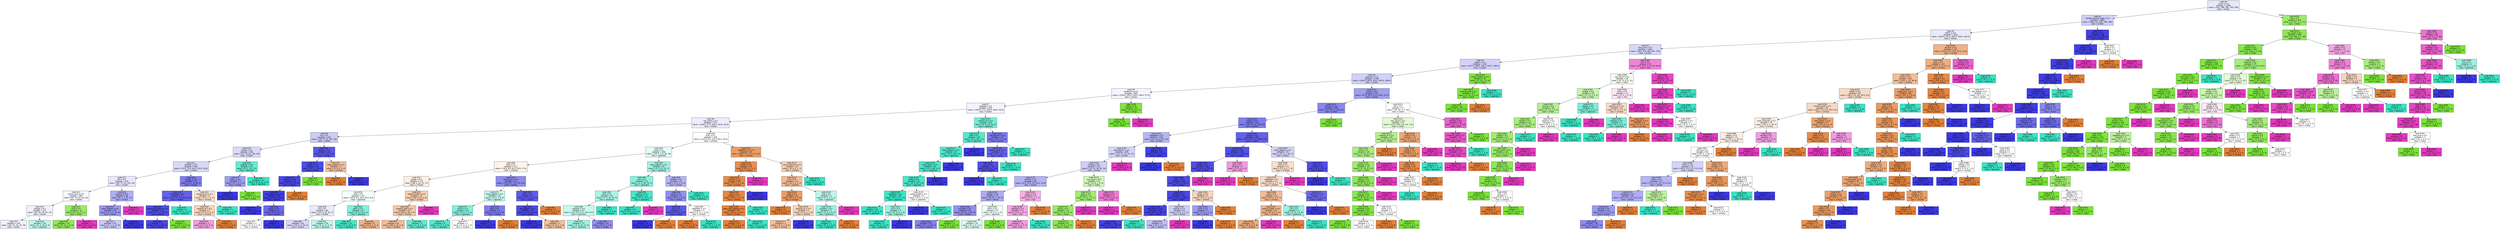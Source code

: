 digraph Tree {
node [shape=box, style="filled", color="black", fontname="helvetica"] ;
edge [fontname="helvetica"] ;
0 [label=<node &#35;0<br/>cumin &le; 0.5<br/>samples = 2298<br/>value = [412, 568, 290, 769, 259]<br/>class = korean>, fillcolor="#e8e8fc"] ;
1 [label=<node &#35;1<br/>roasted_sesame_seed &le; 0.5<br/>samples = 1864<br/>value = [408, 221, 285, 766, 184]<br/>class = korean>, fillcolor="#cfcef9"] ;
0 -> 1 [labeldistance=2.5, labelangle=45, headlabel="True"] ;
2 [label=<node &#35;2<br/>starch &le; 0.5<br/>samples = 1626<br/>value = [404.0, 221.0, 281.0, 538.0, 182.0]<br/>class = korean>, fillcolor="#eae9fc"] ;
1 -> 2 ;
3 [label=<node &#35;3<br/>lime_juice &le; 0.5<br/>samples = 1405<br/>value = [253, 219, 266, 497, 170]<br/>class = korean>, fillcolor="#d7d7fa"] ;
2 -> 3 ;
4 [label=<node &#35;4<br/>yogurt &le; 0.5<br/>samples = 1313<br/>value = [247.0, 206.0, 255.0, 497.0, 108.0]<br/>class = korean>, fillcolor="#d2d2f9"] ;
3 -> 4 ;
5 [label=<node &#35;5<br/>cayenne &le; 0.5<br/>samples = 1269<br/>value = [246.0, 164.0, 254.0, 497.0, 108.0]<br/>class = korean>, fillcolor="#d0d0f9"] ;
4 -> 5 ;
6 [label=<node &#35;6<br/>cardamom &le; 0.5<br/>samples = 864<br/>value = [199.0, 105.0, 234.0, 269.0, 57.0]<br/>class = korean>, fillcolor="#f4f4fe"] ;
5 -> 6 ;
7 [label=<node &#35;7<br/>seaweed &le; 0.5<br/>samples = 835<br/>value = [199.0, 77.0, 234.0, 269.0, 56.0]<br/>class = korean>, fillcolor="#f4f3fd"] ;
6 -> 7 ;
8 [label=<node &#35;8<br/>soy_sauce &le; 0.5<br/>samples = 767<br/>value = [199.0, 77.0, 182.0, 253.0, 56.0]<br/>class = korean>, fillcolor="#ececfd"] ;
7 -> 8 ;
9 [label=<node &#35;9<br/>nut &le; 0.5<br/>samples = 418<br/>value = [76, 77, 62, 167, 36]<br/>class = korean>, fillcolor="#cccbf8"] ;
8 -> 9 ;
10 [label=<node &#35;10<br/>barley &le; 0.5<br/>samples = 381<br/>value = [72, 76, 62, 135, 36]<br/>class = korean>, fillcolor="#d9d9fa"] ;
9 -> 10 ;
11 [label=<node &#35;11<br/>soybean &le; 0.5<br/>samples = 366<br/>value = [72.0, 75.0, 50.0, 133.0, 36.0]<br/>class = korean>, fillcolor="#d8d8fa"] ;
10 -> 11 ;
12 [label=<node &#35;12<br/>fish &le; 0.5<br/>samples = 325<br/>value = [69, 74, 44, 104, 34]<br/>class = korean>, fillcolor="#e8e7fc"] ;
11 -> 12 ;
13 [label=<node &#35;13<br/>lemon_juice &le; 0.5<br/>samples = 287<br/>value = [67, 73, 42, 82, 23]<br/>class = korean>, fillcolor="#f7f7fe"] ;
12 -> 13 ;
14 [label=<node &#35;14<br/>vinegar &le; 0.5<br/>samples = 272<br/>value = [67, 61, 40, 82, 22]<br/>class = korean>, fillcolor="#f1f1fd"] ;
13 -> 14 ;
15 [label=<node &#35;15<br/>samples = 234<br/>value = [62, 57, 22, 74, 19]<br/>class = korean>, fillcolor="#f1f1fd"] ;
14 -> 15 ;
16 [label=<node &#35;16<br/>samples = 38<br/>value = [5, 4, 18, 8, 3]<br/>class = japanese>, fillcolor="#bdf6ec"] ;
14 -> 16 ;
17 [label=<node &#35;17<br/>mint &le; 0.5<br/>samples = 15<br/>value = [0, 12, 2, 0, 1]<br/>class = indian>, fillcolor="#99eb67"] ;
13 -> 17 ;
18 [label=<node &#35;18<br/>samples = 14<br/>value = [0, 12, 2, 0, 0]<br/>class = indian>, fillcolor="#91e95a"] ;
17 -> 18 ;
19 [label=<node &#35;19<br/>samples = 1<br/>value = [0, 0, 0, 0, 1]<br/>class = thai>, fillcolor="#e539c0"] ;
17 -> 19 ;
20 [label=<node &#35;20<br/>coconut &le; 0.5<br/>samples = 38<br/>value = [2, 1, 2, 22, 11]<br/>class = korean>, fillcolor="#b0aef4"] ;
12 -> 20 ;
21 [label=<node &#35;21<br/>black_pepper &le; 0.5<br/>samples = 35<br/>value = [2, 1, 2, 22, 8]<br/>class = korean>, fillcolor="#9a98f2"] ;
20 -> 21 ;
22 [label=<node &#35;22<br/>samples = 26<br/>value = [2, 1, 2, 13, 8]<br/>class = korean>, fillcolor="#c9c8f8"] ;
21 -> 22 ;
23 [label=<node &#35;23<br/>samples = 9<br/>value = [0, 0, 0, 9, 0]<br/>class = korean>, fillcolor="#3c39e5"] ;
21 -> 23 ;
24 [label=<node &#35;24<br/>samples = 3<br/>value = [0, 0, 0, 0, 3]<br/>class = thai>, fillcolor="#e539c0"] ;
20 -> 24 ;
25 [label=<node &#35;25<br/>vinegar &le; 0.5<br/>samples = 41<br/>value = [3, 1, 6, 29, 2]<br/>class = korean>, fillcolor="#7f7dee"] ;
11 -> 25 ;
26 [label=<node &#35;26<br/>enokidake &le; 0.5<br/>samples = 35<br/>value = [0.0, 1.0, 5.0, 29.0, 0.0]<br/>class = korean>, fillcolor="#6361ea"] ;
25 -> 26 ;
27 [label=<node &#35;27<br/>green_bell_pepper &le; 0.5<br/>samples = 32<br/>value = [0, 1, 2, 29, 0]<br/>class = korean>, fillcolor="#504de8"] ;
26 -> 27 ;
28 [label=<node &#35;28<br/>samples = 31<br/>value = [0, 0, 2, 29, 0]<br/>class = korean>, fillcolor="#4947e7"] ;
27 -> 28 ;
29 [label=<node &#35;29<br/>samples = 1<br/>value = [0, 1, 0, 0, 0]<br/>class = indian>, fillcolor="#7be539"] ;
27 -> 29 ;
30 [label=<node &#35;30<br/>samples = 3<br/>value = [0, 0, 3, 0, 0]<br/>class = japanese>, fillcolor="#39e5c5"] ;
26 -> 30 ;
31 [label=<node &#35;31<br/>orange_juice &le; 0.5<br/>samples = 6<br/>value = [3, 0, 1, 0, 2]<br/>class = chinese>, fillcolor="#f8e0ce"] ;
25 -> 31 ;
32 [label=<node &#35;32<br/>sesame_oil &le; 0.5<br/>samples = 5<br/>value = [3, 0, 0, 0, 2]<br/>class = chinese>, fillcolor="#f6d5bd"] ;
31 -> 32 ;
33 [label=<node &#35;33<br/>samples = 3<br/>value = [1, 0, 0, 0, 2]<br/>class = thai>, fillcolor="#f29ce0"] ;
32 -> 33 ;
34 [label=<node &#35;34<br/>samples = 2<br/>value = [2, 0, 0, 0, 0]<br/>class = chinese>, fillcolor="#e58139"] ;
32 -> 34 ;
35 [label=<node &#35;35<br/>samples = 1<br/>value = [0, 0, 1, 0, 0]<br/>class = japanese>, fillcolor="#39e5c5"] ;
31 -> 35 ;
36 [label=<node &#35;36<br/>soybean &le; 0.5<br/>samples = 15<br/>value = [0, 1, 12, 2, 0]<br/>class = japanese>, fillcolor="#67ebd2"] ;
10 -> 36 ;
37 [label=<node &#35;37<br/>celery &le; 0.5<br/>samples = 3<br/>value = [0, 1, 0, 2, 0]<br/>class = korean>, fillcolor="#9e9cf2"] ;
36 -> 37 ;
38 [label=<node &#35;38<br/>samples = 2<br/>value = [0, 0, 0, 2, 0]<br/>class = korean>, fillcolor="#3c39e5"] ;
37 -> 38 ;
39 [label=<node &#35;39<br/>samples = 1<br/>value = [0, 1, 0, 0, 0]<br/>class = indian>, fillcolor="#7be539"] ;
37 -> 39 ;
40 [label=<node &#35;40<br/>samples = 12<br/>value = [0, 0, 12, 0, 0]<br/>class = japanese>, fillcolor="#39e5c5"] ;
36 -> 40 ;
41 [label=<node &#35;41<br/>chicken &le; 0.5<br/>samples = 37<br/>value = [4, 1, 0, 32, 0]<br/>class = korean>, fillcolor="#5a57e9"] ;
9 -> 41 ;
42 [label=<node &#35;42<br/>butter &le; 0.5<br/>samples = 34<br/>value = [2, 1, 0, 31, 0]<br/>class = korean>, fillcolor="#4e4ce7"] ;
41 -> 42 ;
43 [label=<node &#35;43<br/>shellfish &le; 0.5<br/>samples = 33<br/>value = [2, 0, 0, 31, 0]<br/>class = korean>, fillcolor="#4946e7"] ;
42 -> 43 ;
44 [label=<node &#35;44<br/>cane_molasses &le; 0.5<br/>samples = 32<br/>value = [1, 0, 0, 31, 0]<br/>class = korean>, fillcolor="#423fe6"] ;
43 -> 44 ;
45 [label=<node &#35;45<br/>samples = 27<br/>value = [0, 0, 0, 27, 0]<br/>class = korean>, fillcolor="#3c39e5"] ;
44 -> 45 ;
46 [label=<node &#35;46<br/>ginger &le; 0.5<br/>samples = 5<br/>value = [1, 0, 0, 4, 0]<br/>class = korean>, fillcolor="#6d6aec"] ;
44 -> 46 ;
47 [label=<node &#35;47<br/>samples = 2<br/>value = [1, 0, 0, 1, 0]<br/>class = chinese>, fillcolor="#ffffff"] ;
46 -> 47 ;
48 [label=<node &#35;48<br/>samples = 3<br/>value = [0, 0, 0, 3, 0]<br/>class = korean>, fillcolor="#3c39e5"] ;
46 -> 48 ;
49 [label=<node &#35;49<br/>samples = 1<br/>value = [1, 0, 0, 0, 0]<br/>class = chinese>, fillcolor="#e58139"] ;
43 -> 49 ;
50 [label=<node &#35;50<br/>samples = 1<br/>value = [0, 1, 0, 0, 0]<br/>class = indian>, fillcolor="#7be539"] ;
42 -> 50 ;
51 [label=<node &#35;51<br/>black_pepper &le; 0.5<br/>samples = 3<br/>value = [2, 0, 0, 1, 0]<br/>class = chinese>, fillcolor="#f2c09c"] ;
41 -> 51 ;
52 [label=<node &#35;52<br/>samples = 2<br/>value = [2, 0, 0, 0, 0]<br/>class = chinese>, fillcolor="#e58139"] ;
51 -> 52 ;
53 [label=<node &#35;53<br/>samples = 1<br/>value = [0, 0, 0, 1, 0]<br/>class = korean>, fillcolor="#3c39e5"] ;
51 -> 53 ;
54 [label=<node &#35;54<br/>pork &le; 0.5<br/>samples = 349<br/>value = [123.0, 0.0, 120.0, 86.0, 20.0]<br/>class = chinese>, fillcolor="#fffdfc"] ;
8 -> 54 ;
55 [label=<node &#35;55<br/>sake &le; 0.5<br/>samples = 294<br/>value = [79, 0, 113, 84, 18]<br/>class = japanese>, fillcolor="#e4fbf7"] ;
54 -> 55 ;
56 [label=<node &#35;56<br/>beef &le; 0.5<br/>samples = 213<br/>value = [76.0, 0.0, 61.0, 59.0, 17.0]<br/>class = chinese>, fillcolor="#fcf3eb"] ;
55 -> 56 ;
57 [label=<node &#35;57<br/>ginger &le; 0.5<br/>samples = 172<br/>value = [69, 0, 54, 32, 17]<br/>class = chinese>, fillcolor="#fcefe6"] ;
56 -> 57 ;
58 [label=<node &#35;58<br/>wine &le; 0.5<br/>samples = 101<br/>value = [29.0, 0.0, 34.0, 30.0, 8.0]<br/>class = japanese>, fillcolor="#f4fefc"] ;
57 -> 58 ;
59 [label=<node &#35;59<br/>rice &le; 0.5<br/>samples = 80<br/>value = [24, 0, 19, 30, 7]<br/>class = korean>, fillcolor="#eaeafc"] ;
58 -> 59 ;
60 [label=<node &#35;60<br/>samples = 54<br/>value = [19, 0, 7, 26, 2]<br/>class = korean>, fillcolor="#d8d7fa"] ;
59 -> 60 ;
61 [label=<node &#35;61<br/>samples = 26<br/>value = [5, 0, 12, 4, 5]<br/>class = japanese>, fillcolor="#bdf6ec"] ;
59 -> 61 ;
62 [label=<node &#35;62<br/>garlic &le; 0.5<br/>samples = 21<br/>value = [5, 0, 15, 0, 1]<br/>class = japanese>, fillcolor="#83efdb"] ;
58 -> 62 ;
63 [label=<node &#35;63<br/>samples = 15<br/>value = [1, 0, 14, 0, 0]<br/>class = japanese>, fillcolor="#47e7c9"] ;
62 -> 63 ;
64 [label=<node &#35;64<br/>samples = 6<br/>value = [4, 0, 1, 0, 1]<br/>class = chinese>, fillcolor="#efb388"] ;
62 -> 64 ;
65 [label=<node &#35;65<br/>peanut_butter &le; 0.5<br/>samples = 71<br/>value = [40, 0, 20, 2, 9]<br/>class = chinese>, fillcolor="#f5ceb1"] ;
57 -> 65 ;
66 [label=<node &#35;66<br/>sesame_seed &le; 0.5<br/>samples = 67<br/>value = [40, 0, 20, 2, 5]<br/>class = chinese>, fillcolor="#f4c9ab"] ;
65 -> 66 ;
67 [label=<node &#35;67<br/>samples = 61<br/>value = [39, 0, 15, 2, 5]<br/>class = chinese>, fillcolor="#f1bd98"] ;
66 -> 67 ;
68 [label=<node &#35;68<br/>samples = 6<br/>value = [1, 0, 5, 0, 0]<br/>class = japanese>, fillcolor="#61ead1"] ;
66 -> 68 ;
69 [label=<node &#35;69<br/>samples = 4<br/>value = [0, 0, 0, 0, 4]<br/>class = thai>, fillcolor="#e539c0"] ;
65 -> 69 ;
70 [label=<node &#35;70<br/>sesame_oil &le; 0.5<br/>samples = 41<br/>value = [7.0, 0.0, 7.0, 27.0, 0.0]<br/>class = korean>, fillcolor="#8c8bf0"] ;
56 -> 70 ;
71 [label=<node &#35;71<br/>black_pepper &le; 0.5<br/>samples = 14<br/>value = [3, 0, 7, 4, 0]<br/>class = japanese>, fillcolor="#c4f7ee"] ;
70 -> 71 ;
72 [label=<node &#35;72<br/>carrot &le; 0.5<br/>samples = 10<br/>value = [2, 0, 7, 1, 0]<br/>class = japanese>, fillcolor="#83efdb"] ;
71 -> 72 ;
73 [label=<node &#35;73<br/>samples = 8<br/>value = [1, 0, 7, 0, 0]<br/>class = japanese>, fillcolor="#55e9cd"] ;
72 -> 73 ;
74 [label=<node &#35;74<br/>samples = 2<br/>value = [1, 0, 0, 1, 0]<br/>class = chinese>, fillcolor="#ffffff"] ;
72 -> 74 ;
75 [label=<node &#35;75<br/>kelp &le; 0.5<br/>samples = 4<br/>value = [1, 0, 0, 3, 0]<br/>class = korean>, fillcolor="#7d7bee"] ;
71 -> 75 ;
76 [label=<node &#35;76<br/>samples = 3<br/>value = [0, 0, 0, 3, 0]<br/>class = korean>, fillcolor="#3c39e5"] ;
75 -> 76 ;
77 [label=<node &#35;77<br/>samples = 1<br/>value = [1, 0, 0, 0, 0]<br/>class = chinese>, fillcolor="#e58139"] ;
75 -> 77 ;
78 [label=<node &#35;78<br/>bean &le; 0.5<br/>samples = 27<br/>value = [4, 0, 0, 23, 0]<br/>class = korean>, fillcolor="#5e5bea"] ;
70 -> 78 ;
79 [label=<node &#35;79<br/>bell_pepper &le; 0.5<br/>samples = 25<br/>value = [2, 0, 0, 23, 0]<br/>class = korean>, fillcolor="#4d4ae7"] ;
78 -> 79 ;
80 [label=<node &#35;80<br/>samples = 22<br/>value = [0, 0, 0, 22, 0]<br/>class = korean>, fillcolor="#3c39e5"] ;
79 -> 80 ;
81 [label=<node &#35;81<br/>samples = 3<br/>value = [2, 0, 0, 1, 0]<br/>class = chinese>, fillcolor="#f2c09c"] ;
79 -> 81 ;
82 [label=<node &#35;82<br/>samples = 2<br/>value = [2, 0, 0, 0, 0]<br/>class = chinese>, fillcolor="#e58139"] ;
78 -> 82 ;
83 [label=<node &#35;83<br/>black_pepper &le; 0.5<br/>samples = 81<br/>value = [3, 0, 52, 25, 1]<br/>class = japanese>, fillcolor="#a0f2e3"] ;
55 -> 83 ;
84 [label=<node &#35;84<br/>rice &le; 0.5<br/>samples = 70<br/>value = [1, 0, 49, 19, 1]<br/>class = japanese>, fillcolor="#8bf0dd"] ;
83 -> 84 ;
85 [label=<node &#35;85<br/>wine &le; 0.5<br/>samples = 54<br/>value = [1, 0, 34, 19, 0]<br/>class = japanese>, fillcolor="#aaf4e6"] ;
84 -> 85 ;
86 [label=<node &#35;86<br/>soybean &le; 0.5<br/>samples = 47<br/>value = [1.0, 0.0, 27.0, 19.0, 0.0]<br/>class = japanese>, fillcolor="#c6f8ee"] ;
85 -> 86 ;
87 [label=<node &#35;87<br/>samples = 37<br/>value = [1, 0, 24, 12, 0]<br/>class = japanese>, fillcolor="#a0f3e3"] ;
86 -> 87 ;
88 [label=<node &#35;88<br/>samples = 10<br/>value = [0, 0, 3, 7, 0]<br/>class = korean>, fillcolor="#908ef0"] ;
86 -> 88 ;
89 [label=<node &#35;89<br/>samples = 7<br/>value = [0, 0, 7, 0, 0]<br/>class = japanese>, fillcolor="#39e5c5"] ;
85 -> 89 ;
90 [label=<node &#35;90<br/>peanut &le; 0.5<br/>samples = 16<br/>value = [0, 0, 15, 0, 1]<br/>class = japanese>, fillcolor="#46e7c9"] ;
84 -> 90 ;
91 [label=<node &#35;91<br/>samples = 15<br/>value = [0, 0, 15, 0, 0]<br/>class = japanese>, fillcolor="#39e5c5"] ;
90 -> 91 ;
92 [label=<node &#35;92<br/>samples = 1<br/>value = [0, 0, 0, 0, 1]<br/>class = thai>, fillcolor="#e539c0"] ;
90 -> 92 ;
93 [label=<node &#35;93<br/>shiitake &le; 0.5<br/>samples = 11<br/>value = [2, 0, 3, 6, 0]<br/>class = korean>, fillcolor="#b6b5f5"] ;
83 -> 93 ;
94 [label=<node &#35;94<br/>carrot &le; 0.5<br/>samples = 9<br/>value = [2, 0, 1, 6, 0]<br/>class = korean>, fillcolor="#908ef0"] ;
93 -> 94 ;
95 [label=<node &#35;95<br/>nut &le; 0.5<br/>samples = 7<br/>value = [1, 0, 0, 6, 0]<br/>class = korean>, fillcolor="#5d5ae9"] ;
94 -> 95 ;
96 [label=<node &#35;96<br/>samples = 6<br/>value = [0, 0, 0, 6, 0]<br/>class = korean>, fillcolor="#3c39e5"] ;
95 -> 96 ;
97 [label=<node &#35;97<br/>samples = 1<br/>value = [1, 0, 0, 0, 0]<br/>class = chinese>, fillcolor="#e58139"] ;
95 -> 97 ;
98 [label=<node &#35;98<br/>vegetable &le; 0.5<br/>samples = 2<br/>value = [1, 0, 1, 0, 0]<br/>class = chinese>, fillcolor="#ffffff"] ;
94 -> 98 ;
99 [label=<node &#35;99<br/>samples = 1<br/>value = [1, 0, 0, 0, 0]<br/>class = chinese>, fillcolor="#e58139"] ;
98 -> 99 ;
100 [label=<node &#35;100<br/>samples = 1<br/>value = [0, 0, 1, 0, 0]<br/>class = japanese>, fillcolor="#39e5c5"] ;
98 -> 100 ;
101 [label=<node &#35;101<br/>samples = 2<br/>value = [0, 0, 2, 0, 0]<br/>class = japanese>, fillcolor="#39e5c5"] ;
93 -> 101 ;
102 [label=<node &#35;102<br/>vegetable_oil &le; 0.5<br/>samples = 55<br/>value = [44.0, 0.0, 7.0, 2.0, 2.0]<br/>class = chinese>, fillcolor="#eb9e66"] ;
54 -> 102 ;
103 [label=<node &#35;103<br/>cilantro &le; 0.5<br/>samples = 39<br/>value = [35, 0, 2, 1, 1]<br/>class = chinese>, fillcolor="#e88f4e"] ;
102 -> 103 ;
104 [label=<node &#35;104<br/>mustard &le; 0.5<br/>samples = 38<br/>value = [35, 0, 2, 1, 0]<br/>class = chinese>, fillcolor="#e78c4a"] ;
103 -> 104 ;
105 [label=<node &#35;105<br/>clam &le; 0.5<br/>samples = 37<br/>value = [35, 0, 2, 0, 0]<br/>class = chinese>, fillcolor="#e68844"] ;
104 -> 105 ;
106 [label=<node &#35;106<br/>green_bell_pepper &le; 0.5<br/>samples = 36<br/>value = [35, 0, 1, 0, 0]<br/>class = chinese>, fillcolor="#e6853f"] ;
105 -> 106 ;
107 [label=<node &#35;107<br/>samples = 35<br/>value = [35, 0, 0, 0, 0]<br/>class = chinese>, fillcolor="#e58139"] ;
106 -> 107 ;
108 [label=<node &#35;108<br/>samples = 1<br/>value = [0, 0, 1, 0, 0]<br/>class = japanese>, fillcolor="#39e5c5"] ;
106 -> 108 ;
109 [label=<node &#35;109<br/>samples = 1<br/>value = [0, 0, 1, 0, 0]<br/>class = japanese>, fillcolor="#39e5c5"] ;
105 -> 109 ;
110 [label=<node &#35;110<br/>samples = 1<br/>value = [0, 0, 0, 1, 0]<br/>class = korean>, fillcolor="#3c39e5"] ;
104 -> 110 ;
111 [label=<node &#35;111<br/>samples = 1<br/>value = [0, 0, 0, 0, 1]<br/>class = thai>, fillcolor="#e539c0"] ;
103 -> 111 ;
112 [label=<node &#35;112<br/>cane_molasses &le; 0.5<br/>samples = 16<br/>value = [9, 0, 5, 1, 1]<br/>class = chinese>, fillcolor="#f6d1b7"] ;
102 -> 112 ;
113 [label=<node &#35;113<br/>rice &le; 0.5<br/>samples = 14<br/>value = [9, 0, 3, 1, 1]<br/>class = chinese>, fillcolor="#f1ba93"] ;
112 -> 113 ;
114 [label=<node &#35;114<br/>sake &le; 0.5<br/>samples = 10<br/>value = [8, 0, 1, 1, 0]<br/>class = chinese>, fillcolor="#eb9d65"] ;
113 -> 114 ;
115 [label=<node &#35;115<br/>samples = 6<br/>value = [6, 0, 0, 0, 0]<br/>class = chinese>, fillcolor="#e58139"] ;
114 -> 115 ;
116 [label=<node &#35;116<br/>sesame_oil &le; 0.5<br/>samples = 4<br/>value = [2, 0, 1, 1, 0]<br/>class = chinese>, fillcolor="#f6d5bd"] ;
114 -> 116 ;
117 [label=<node &#35;117<br/>samples = 3<br/>value = [2, 0, 1, 0, 0]<br/>class = chinese>, fillcolor="#f2c09c"] ;
116 -> 117 ;
118 [label=<node &#35;118<br/>samples = 1<br/>value = [0, 0, 0, 1, 0]<br/>class = korean>, fillcolor="#3c39e5"] ;
116 -> 118 ;
119 [label=<node &#35;119<br/>crab &le; 0.5<br/>samples = 4<br/>value = [1, 0, 2, 0, 1]<br/>class = japanese>, fillcolor="#bdf6ec"] ;
113 -> 119 ;
120 [label=<node &#35;120<br/>soybean &le; 0.5<br/>samples = 3<br/>value = [1, 0, 2, 0, 0]<br/>class = japanese>, fillcolor="#9cf2e2"] ;
119 -> 120 ;
121 [label=<node &#35;121<br/>samples = 2<br/>value = [0, 0, 2, 0, 0]<br/>class = japanese>, fillcolor="#39e5c5"] ;
120 -> 121 ;
122 [label=<node &#35;122<br/>samples = 1<br/>value = [1, 0, 0, 0, 0]<br/>class = chinese>, fillcolor="#e58139"] ;
120 -> 122 ;
123 [label=<node &#35;123<br/>samples = 1<br/>value = [0, 0, 0, 0, 1]<br/>class = thai>, fillcolor="#e539c0"] ;
119 -> 123 ;
124 [label=<node &#35;124<br/>samples = 2<br/>value = [0, 0, 2, 0, 0]<br/>class = japanese>, fillcolor="#39e5c5"] ;
112 -> 124 ;
125 [label=<node &#35;125<br/>sesame_oil &le; 0.5<br/>samples = 68<br/>value = [0, 0, 52, 16, 0]<br/>class = japanese>, fillcolor="#76edd7"] ;
7 -> 125 ;
126 [label=<node &#35;126<br/>beef &le; 0.5<br/>samples = 56<br/>value = [0, 0, 49, 7, 0]<br/>class = japanese>, fillcolor="#55e9cd"] ;
125 -> 126 ;
127 [label=<node &#35;127<br/>black_pepper &le; 0.5<br/>samples = 54<br/>value = [0, 0, 49, 5, 0]<br/>class = japanese>, fillcolor="#4de8cb"] ;
126 -> 127 ;
128 [label=<node &#35;128<br/>black_bean &le; 0.5<br/>samples = 53<br/>value = [0, 0, 49, 4, 0]<br/>class = japanese>, fillcolor="#49e7ca"] ;
127 -> 128 ;
129 [label=<node &#35;129<br/>wheat &le; 0.5<br/>samples = 52<br/>value = [0, 0, 49, 3, 0]<br/>class = japanese>, fillcolor="#45e7c9"] ;
128 -> 129 ;
130 [label=<node &#35;130<br/>vegetable &le; 0.5<br/>samples = 48<br/>value = [0, 0, 47, 1, 0]<br/>class = japanese>, fillcolor="#3de6c6"] ;
129 -> 130 ;
131 [label=<node &#35;131<br/>samples = 45<br/>value = [0, 0, 45, 0, 0]<br/>class = japanese>, fillcolor="#39e5c5"] ;
130 -> 131 ;
132 [label=<node &#35;132<br/>tuna &le; 0.5<br/>samples = 3<br/>value = [0, 0, 2, 1, 0]<br/>class = japanese>, fillcolor="#9cf2e2"] ;
130 -> 132 ;
133 [label=<node &#35;133<br/>samples = 2<br/>value = [0, 0, 2, 0, 0]<br/>class = japanese>, fillcolor="#39e5c5"] ;
132 -> 133 ;
134 [label=<node &#35;134<br/>samples = 1<br/>value = [0, 0, 0, 1, 0]<br/>class = korean>, fillcolor="#3c39e5"] ;
132 -> 134 ;
135 [label=<node &#35;135<br/>sweet_potato &le; 0.5<br/>samples = 4<br/>value = [0, 0, 2, 2, 0]<br/>class = japanese>, fillcolor="#ffffff"] ;
129 -> 135 ;
136 [label=<node &#35;136<br/>samples = 2<br/>value = [0, 0, 0, 2, 0]<br/>class = korean>, fillcolor="#3c39e5"] ;
135 -> 136 ;
137 [label=<node &#35;137<br/>samples = 2<br/>value = [0, 0, 2, 0, 0]<br/>class = japanese>, fillcolor="#39e5c5"] ;
135 -> 137 ;
138 [label=<node &#35;138<br/>samples = 1<br/>value = [0, 0, 0, 1, 0]<br/>class = korean>, fillcolor="#3c39e5"] ;
128 -> 138 ;
139 [label=<node &#35;139<br/>samples = 1<br/>value = [0, 0, 0, 1, 0]<br/>class = korean>, fillcolor="#3c39e5"] ;
127 -> 139 ;
140 [label=<node &#35;140<br/>samples = 2<br/>value = [0, 0, 0, 2, 0]<br/>class = korean>, fillcolor="#3c39e5"] ;
126 -> 140 ;
141 [label=<node &#35;141<br/>katsuobushi &le; 0.5<br/>samples = 12<br/>value = [0, 0, 3, 9, 0]<br/>class = korean>, fillcolor="#7d7bee"] ;
125 -> 141 ;
142 [label=<node &#35;142<br/>sesame_seed &le; 0.5<br/>samples = 11<br/>value = [0, 0, 2, 9, 0]<br/>class = korean>, fillcolor="#6765eb"] ;
141 -> 142 ;
143 [label=<node &#35;143<br/>nut &le; 0.5<br/>samples = 10<br/>value = [0, 0, 1, 9, 0]<br/>class = korean>, fillcolor="#524fe8"] ;
142 -> 143 ;
144 [label=<node &#35;144<br/>samples = 9<br/>value = [0, 0, 0, 9, 0]<br/>class = korean>, fillcolor="#3c39e5"] ;
143 -> 144 ;
145 [label=<node &#35;145<br/>samples = 1<br/>value = [0, 0, 1, 0, 0]<br/>class = japanese>, fillcolor="#39e5c5"] ;
143 -> 145 ;
146 [label=<node &#35;146<br/>samples = 1<br/>value = [0, 0, 1, 0, 0]<br/>class = japanese>, fillcolor="#39e5c5"] ;
142 -> 146 ;
147 [label=<node &#35;147<br/>samples = 1<br/>value = [0, 0, 1, 0, 0]<br/>class = japanese>, fillcolor="#39e5c5"] ;
141 -> 147 ;
148 [label=<node &#35;148<br/>coffee &le; 0.5<br/>samples = 29<br/>value = [0, 28, 0, 0, 1]<br/>class = indian>, fillcolor="#80e640"] ;
6 -> 148 ;
149 [label=<node &#35;149<br/>samples = 28<br/>value = [0, 28, 0, 0, 0]<br/>class = indian>, fillcolor="#7be539"] ;
148 -> 149 ;
150 [label=<node &#35;150<br/>samples = 1<br/>value = [0, 0, 0, 0, 1]<br/>class = thai>, fillcolor="#e539c0"] ;
148 -> 150 ;
151 [label=<node &#35;151<br/>cilantro &le; 0.5<br/>samples = 405<br/>value = [47.0, 59.0, 20.0, 228.0, 51.0]<br/>class = korean>, fillcolor="#a09ef2"] ;
5 -> 151 ;
152 [label=<node &#35;152<br/>turmeric &le; 0.5<br/>samples = 348<br/>value = [33, 39, 17, 228, 31]<br/>class = korean>, fillcolor="#8886ef"] ;
151 -> 152 ;
153 [label=<node &#35;153<br/>scallion &le; 0.5<br/>samples = 331<br/>value = [33, 22, 17, 228, 31]<br/>class = korean>, fillcolor="#7f7dee"] ;
152 -> 153 ;
154 [label=<node &#35;154<br/>vegetable &le; 0.5<br/>samples = 129<br/>value = [12, 22, 10, 62, 23]<br/>class = korean>, fillcolor="#b7b6f5"] ;
153 -> 154 ;
155 [label=<node &#35;155<br/>lemongrass &le; 0.5<br/>samples = 108<br/>value = [11, 22, 10, 42, 23]<br/>class = korean>, fillcolor="#d3d3f9"] ;
154 -> 155 ;
156 [label=<node &#35;156<br/>tomato &le; 0.5<br/>samples = 101<br/>value = [11, 22, 10, 42, 16]<br/>class = korean>, fillcolor="#cecdf8"] ;
155 -> 156 ;
157 [label=<node &#35;157<br/>chicken &le; 0.5<br/>samples = 86<br/>value = [9.0, 14.0, 9.0, 42.0, 12.0]<br/>class = korean>, fillcolor="#b3b2f5"] ;
156 -> 157 ;
158 [label=<node &#35;158<br/>vinegar &le; 0.5<br/>samples = 73<br/>value = [8, 14, 7, 39, 5]<br/>class = korean>, fillcolor="#acabf4"] ;
157 -> 158 ;
159 [label=<node &#35;159<br/>mustard &le; 0.5<br/>samples = 56<br/>value = [5, 10, 2, 36, 3]<br/>class = korean>, fillcolor="#918ff0"] ;
158 -> 159 ;
160 [label=<node &#35;160<br/>samples = 53<br/>value = [5, 7, 2, 36, 3]<br/>class = korean>, fillcolor="#8482ef"] ;
159 -> 160 ;
161 [label=<node &#35;161<br/>samples = 3<br/>value = [0, 3, 0, 0, 0]<br/>class = indian>, fillcolor="#7be539"] ;
159 -> 161 ;
162 [label=<node &#35;162<br/>raisin &le; 0.5<br/>samples = 17<br/>value = [3, 4, 5, 3, 2]<br/>class = japanese>, fillcolor="#f0fdfb"] ;
158 -> 162 ;
163 [label=<node &#35;163<br/>samples = 14<br/>value = [3, 1, 5, 3, 2]<br/>class = japanese>, fillcolor="#dbfaf4"] ;
162 -> 163 ;
164 [label=<node &#35;164<br/>samples = 3<br/>value = [0, 3, 0, 0, 0]<br/>class = indian>, fillcolor="#7be539"] ;
162 -> 164 ;
165 [label=<node &#35;165<br/>sherry &le; 0.5<br/>samples = 13<br/>value = [1, 0, 2, 3, 7]<br/>class = thai>, fillcolor="#f5b0e6"] ;
157 -> 165 ;
166 [label=<node &#35;166<br/>cabbage &le; 0.5<br/>samples = 12<br/>value = [0, 0, 2, 3, 7]<br/>class = thai>, fillcolor="#f3a7e3"] ;
165 -> 166 ;
167 [label=<node &#35;167<br/>samples = 11<br/>value = [0, 0, 1, 3, 7]<br/>class = thai>, fillcolor="#f29ce0"] ;
166 -> 167 ;
168 [label=<node &#35;168<br/>samples = 1<br/>value = [0, 0, 1, 0, 0]<br/>class = japanese>, fillcolor="#39e5c5"] ;
166 -> 168 ;
169 [label=<node &#35;169<br/>samples = 1<br/>value = [1, 0, 0, 0, 0]<br/>class = chinese>, fillcolor="#e58139"] ;
165 -> 169 ;
170 [label=<node &#35;170<br/>soy_sauce &le; 0.5<br/>samples = 15<br/>value = [2, 8, 1, 0, 4]<br/>class = indian>, fillcolor="#cff6b7"] ;
156 -> 170 ;
171 [label=<node &#35;171<br/>bean &le; 0.5<br/>samples = 11<br/>value = [1, 8, 1, 0, 1]<br/>class = indian>, fillcolor="#a3ed74"] ;
170 -> 171 ;
172 [label=<node &#35;172<br/>bacon &le; 0.5<br/>samples = 10<br/>value = [1, 8, 1, 0, 0]<br/>class = indian>, fillcolor="#98eb65"] ;
171 -> 172 ;
173 [label=<node &#35;173<br/>samples = 9<br/>value = [0, 8, 1, 0, 0]<br/>class = indian>, fillcolor="#8ce852"] ;
172 -> 173 ;
174 [label=<node &#35;174<br/>samples = 1<br/>value = [1, 0, 0, 0, 0]<br/>class = chinese>, fillcolor="#e58139"] ;
172 -> 174 ;
175 [label=<node &#35;175<br/>samples = 1<br/>value = [0, 0, 0, 0, 1]<br/>class = thai>, fillcolor="#e539c0"] ;
171 -> 175 ;
176 [label=<node &#35;176<br/>scallop &le; 0.5<br/>samples = 4<br/>value = [1, 0, 0, 0, 3]<br/>class = thai>, fillcolor="#ee7bd5"] ;
170 -> 176 ;
177 [label=<node &#35;177<br/>samples = 3<br/>value = [0, 0, 0, 0, 3]<br/>class = thai>, fillcolor="#e539c0"] ;
176 -> 177 ;
178 [label=<node &#35;178<br/>samples = 1<br/>value = [1, 0, 0, 0, 0]<br/>class = chinese>, fillcolor="#e58139"] ;
176 -> 178 ;
179 [label=<node &#35;179<br/>samples = 7<br/>value = [0, 0, 0, 0, 7]<br/>class = thai>, fillcolor="#e539c0"] ;
155 -> 179 ;
180 [label=<node &#35;180<br/>pepper &le; 0.5<br/>samples = 21<br/>value = [1, 0, 0, 20, 0]<br/>class = korean>, fillcolor="#4643e6"] ;
154 -> 180 ;
181 [label=<node &#35;181<br/>samples = 20<br/>value = [0, 0, 0, 20, 0]<br/>class = korean>, fillcolor="#3c39e5"] ;
180 -> 181 ;
182 [label=<node &#35;182<br/>samples = 1<br/>value = [1, 0, 0, 0, 0]<br/>class = chinese>, fillcolor="#e58139"] ;
180 -> 182 ;
183 [label=<node &#35;183<br/>vinegar &le; 0.5<br/>samples = 202<br/>value = [21.0, 0.0, 7.0, 166.0, 8.0]<br/>class = korean>, fillcolor="#6360ea"] ;
153 -> 183 ;
184 [label=<node &#35;184<br/>peanut &le; 0.5<br/>samples = 169<br/>value = [10, 0, 4, 150, 5]<br/>class = korean>, fillcolor="#5351e8"] ;
183 -> 184 ;
185 [label=<node &#35;185<br/>tomato &le; 0.5<br/>samples = 166<br/>value = [9, 0, 4, 150, 3]<br/>class = korean>, fillcolor="#504de8"] ;
184 -> 185 ;
186 [label=<node &#35;186<br/>bean &le; 0.5<br/>samples = 164<br/>value = [9, 0, 4, 150, 1]<br/>class = korean>, fillcolor="#4e4be7"] ;
185 -> 186 ;
187 [label=<node &#35;187<br/>chicken &le; 0.5<br/>samples = 159<br/>value = [6, 0, 4, 148, 1]<br/>class = korean>, fillcolor="#4a47e7"] ;
186 -> 187 ;
188 [label=<node &#35;188<br/>katsuobushi &le; 0.5<br/>samples = 153<br/>value = [6, 0, 2, 145, 0]<br/>class = korean>, fillcolor="#4744e6"] ;
187 -> 188 ;
189 [label=<node &#35;189<br/>samples = 152<br/>value = [6, 0, 1, 145, 0]<br/>class = korean>, fillcolor="#4542e6"] ;
188 -> 189 ;
190 [label=<node &#35;190<br/>samples = 1<br/>value = [0, 0, 1, 0, 0]<br/>class = japanese>, fillcolor="#39e5c5"] ;
188 -> 190 ;
191 [label=<node &#35;191<br/>cashew &le; 0.5<br/>samples = 6<br/>value = [0, 0, 2, 3, 1]<br/>class = korean>, fillcolor="#cecef8"] ;
187 -> 191 ;
192 [label=<node &#35;192<br/>samples = 5<br/>value = [0, 0, 2, 3, 0]<br/>class = korean>, fillcolor="#bebdf6"] ;
191 -> 192 ;
193 [label=<node &#35;193<br/>samples = 1<br/>value = [0, 0, 0, 0, 1]<br/>class = thai>, fillcolor="#e539c0"] ;
191 -> 193 ;
194 [label=<node &#35;194<br/>ginger &le; 0.5<br/>samples = 5<br/>value = [3, 0, 0, 2, 0]<br/>class = chinese>, fillcolor="#f6d5bd"] ;
186 -> 194 ;
195 [label=<node &#35;195<br/>onion &le; 0.5<br/>samples = 3<br/>value = [1, 0, 0, 2, 0]<br/>class = korean>, fillcolor="#9e9cf2"] ;
194 -> 195 ;
196 [label=<node &#35;196<br/>samples = 2<br/>value = [0, 0, 0, 2, 0]<br/>class = korean>, fillcolor="#3c39e5"] ;
195 -> 196 ;
197 [label=<node &#35;197<br/>samples = 1<br/>value = [1, 0, 0, 0, 0]<br/>class = chinese>, fillcolor="#e58139"] ;
195 -> 197 ;
198 [label=<node &#35;198<br/>samples = 2<br/>value = [2, 0, 0, 0, 0]<br/>class = chinese>, fillcolor="#e58139"] ;
194 -> 198 ;
199 [label=<node &#35;199<br/>samples = 2<br/>value = [0, 0, 0, 0, 2]<br/>class = thai>, fillcolor="#e539c0"] ;
185 -> 199 ;
200 [label=<node &#35;200<br/>pork &le; 0.5<br/>samples = 3<br/>value = [1, 0, 0, 0, 2]<br/>class = thai>, fillcolor="#f29ce0"] ;
184 -> 200 ;
201 [label=<node &#35;201<br/>samples = 2<br/>value = [0, 0, 0, 0, 2]<br/>class = thai>, fillcolor="#e539c0"] ;
200 -> 201 ;
202 [label=<node &#35;202<br/>samples = 1<br/>value = [1, 0, 0, 0, 0]<br/>class = chinese>, fillcolor="#e58139"] ;
200 -> 202 ;
203 [label=<node &#35;203<br/>black_pepper &le; 0.5<br/>samples = 33<br/>value = [11, 0, 3, 16, 3]<br/>class = korean>, fillcolor="#d3d2f9"] ;
183 -> 203 ;
204 [label=<node &#35;204<br/>lime &le; 0.5<br/>samples = 23<br/>value = [11, 0, 2, 7, 3]<br/>class = chinese>, fillcolor="#f8e0ce"] ;
203 -> 204 ;
205 [label=<node &#35;205<br/>vegetable &le; 0.5<br/>samples = 21<br/>value = [11, 0, 2, 7, 1]<br/>class = chinese>, fillcolor="#f8dbc6"] ;
204 -> 205 ;
206 [label=<node &#35;206<br/>sake &le; 0.5<br/>samples = 16<br/>value = [10, 0, 2, 3, 1]<br/>class = chinese>, fillcolor="#f1bb94"] ;
205 -> 206 ;
207 [label=<node &#35;207<br/>peanut_butter &le; 0.5<br/>samples = 13<br/>value = [9, 0, 0, 3, 1]<br/>class = chinese>, fillcolor="#efb388"] ;
206 -> 207 ;
208 [label=<node &#35;208<br/>samples = 12<br/>value = [9, 0, 0, 3, 0]<br/>class = chinese>, fillcolor="#eeab7b"] ;
207 -> 208 ;
209 [label=<node &#35;209<br/>samples = 1<br/>value = [0, 0, 0, 0, 1]<br/>class = thai>, fillcolor="#e539c0"] ;
207 -> 209 ;
210 [label=<node &#35;210<br/>rice &le; 0.5<br/>samples = 3<br/>value = [1, 0, 2, 0, 0]<br/>class = japanese>, fillcolor="#9cf2e2"] ;
206 -> 210 ;
211 [label=<node &#35;211<br/>samples = 1<br/>value = [1, 0, 0, 0, 0]<br/>class = chinese>, fillcolor="#e58139"] ;
210 -> 211 ;
212 [label=<node &#35;212<br/>samples = 2<br/>value = [0, 0, 2, 0, 0]<br/>class = japanese>, fillcolor="#39e5c5"] ;
210 -> 212 ;
213 [label=<node &#35;213<br/>mushroom &le; 0.5<br/>samples = 5<br/>value = [1, 0, 0, 4, 0]<br/>class = korean>, fillcolor="#6d6aec"] ;
205 -> 213 ;
214 [label=<node &#35;214<br/>samples = 4<br/>value = [0, 0, 0, 4, 0]<br/>class = korean>, fillcolor="#3c39e5"] ;
213 -> 214 ;
215 [label=<node &#35;215<br/>samples = 1<br/>value = [1, 0, 0, 0, 0]<br/>class = chinese>, fillcolor="#e58139"] ;
213 -> 215 ;
216 [label=<node &#35;216<br/>samples = 2<br/>value = [0, 0, 0, 0, 2]<br/>class = thai>, fillcolor="#e539c0"] ;
204 -> 216 ;
217 [label=<node &#35;217<br/>mint &le; 0.5<br/>samples = 10<br/>value = [0, 0, 1, 9, 0]<br/>class = korean>, fillcolor="#524fe8"] ;
203 -> 217 ;
218 [label=<node &#35;218<br/>samples = 9<br/>value = [0, 0, 0, 9, 0]<br/>class = korean>, fillcolor="#3c39e5"] ;
217 -> 218 ;
219 [label=<node &#35;219<br/>samples = 1<br/>value = [0, 0, 1, 0, 0]<br/>class = japanese>, fillcolor="#39e5c5"] ;
217 -> 219 ;
220 [label=<node &#35;220<br/>samples = 17<br/>value = [0, 17, 0, 0, 0]<br/>class = indian>, fillcolor="#7be539"] ;
152 -> 220 ;
221 [label=<node &#35;221<br/>fish &le; 0.5<br/>samples = 57<br/>value = [14, 20, 3, 0, 20]<br/>class = indian>, fillcolor="#ffffff"] ;
151 -> 221 ;
222 [label=<node &#35;222<br/>soy_sauce &le; 0.5<br/>samples = 41<br/>value = [13.0, 19.0, 2.0, 0.0, 7.0]<br/>class = indian>, fillcolor="#e3f9d5"] ;
221 -> 222 ;
223 [label=<node &#35;223<br/>sesame_oil &le; 0.5<br/>samples = 29<br/>value = [4, 19, 0, 0, 6]<br/>class = indian>, fillcolor="#b4f08f"] ;
222 -> 223 ;
224 [label=<node &#35;224<br/>wine &le; 0.5<br/>samples = 26<br/>value = [1, 19, 0, 0, 6]<br/>class = indian>, fillcolor="#a9ee7e"] ;
223 -> 224 ;
225 [label=<node &#35;225<br/>galanga &le; 0.5<br/>samples = 24<br/>value = [1, 19, 0, 0, 4]<br/>class = indian>, fillcolor="#9cec6a"] ;
224 -> 225 ;
226 [label=<node &#35;226<br/>lettuce &le; 0.5<br/>samples = 22<br/>value = [1, 19, 0, 0, 2]<br/>class = indian>, fillcolor="#8fe957"] ;
225 -> 226 ;
227 [label=<node &#35;227<br/>olive_oil &le; 0.5<br/>samples = 21<br/>value = [1, 19, 0, 0, 1]<br/>class = indian>, fillcolor="#88e84d"] ;
226 -> 227 ;
228 [label=<node &#35;228<br/>coriander &le; 0.5<br/>samples = 19<br/>value = [0, 18, 0, 0, 1]<br/>class = indian>, fillcolor="#82e644"] ;
227 -> 228 ;
229 [label=<node &#35;229<br/>samples = 17<br/>value = [0, 17, 0, 0, 0]<br/>class = indian>, fillcolor="#7be539"] ;
228 -> 229 ;
230 [label=<node &#35;230<br/>samples = 2<br/>value = [0, 1, 0, 0, 1]<br/>class = indian>, fillcolor="#ffffff"] ;
228 -> 230 ;
231 [label=<node &#35;231<br/>onion &le; 0.5<br/>samples = 2<br/>value = [1, 1, 0, 0, 0]<br/>class = chinese>, fillcolor="#ffffff"] ;
227 -> 231 ;
232 [label=<node &#35;232<br/>samples = 1<br/>value = [1, 0, 0, 0, 0]<br/>class = chinese>, fillcolor="#e58139"] ;
231 -> 232 ;
233 [label=<node &#35;233<br/>samples = 1<br/>value = [0, 1, 0, 0, 0]<br/>class = indian>, fillcolor="#7be539"] ;
231 -> 233 ;
234 [label=<node &#35;234<br/>samples = 1<br/>value = [0, 0, 0, 0, 1]<br/>class = thai>, fillcolor="#e539c0"] ;
226 -> 234 ;
235 [label=<node &#35;235<br/>samples = 2<br/>value = [0, 0, 0, 0, 2]<br/>class = thai>, fillcolor="#e539c0"] ;
225 -> 235 ;
236 [label=<node &#35;236<br/>samples = 2<br/>value = [0, 0, 0, 0, 2]<br/>class = thai>, fillcolor="#e539c0"] ;
224 -> 236 ;
237 [label=<node &#35;237<br/>samples = 3<br/>value = [3, 0, 0, 0, 0]<br/>class = chinese>, fillcolor="#e58139"] ;
223 -> 237 ;
238 [label=<node &#35;238<br/>cream &le; 0.5<br/>samples = 12<br/>value = [9, 0, 2, 0, 1]<br/>class = chinese>, fillcolor="#eda774"] ;
222 -> 238 ;
239 [label=<node &#35;239<br/>carrot &le; 0.5<br/>samples = 11<br/>value = [9, 0, 2, 0, 0]<br/>class = chinese>, fillcolor="#eb9d65"] ;
238 -> 239 ;
240 [label=<node &#35;240<br/>scallion &le; 0.5<br/>samples = 10<br/>value = [9, 0, 1, 0, 0]<br/>class = chinese>, fillcolor="#e88f4f"] ;
239 -> 240 ;
241 [label=<node &#35;241<br/>chicken &le; 0.5<br/>samples = 2<br/>value = [1, 0, 1, 0, 0]<br/>class = chinese>, fillcolor="#ffffff"] ;
240 -> 241 ;
242 [label=<node &#35;242<br/>samples = 1<br/>value = [0, 0, 1, 0, 0]<br/>class = japanese>, fillcolor="#39e5c5"] ;
241 -> 242 ;
243 [label=<node &#35;243<br/>samples = 1<br/>value = [1, 0, 0, 0, 0]<br/>class = chinese>, fillcolor="#e58139"] ;
241 -> 243 ;
244 [label=<node &#35;244<br/>samples = 8<br/>value = [8, 0, 0, 0, 0]<br/>class = chinese>, fillcolor="#e58139"] ;
240 -> 244 ;
245 [label=<node &#35;245<br/>samples = 1<br/>value = [0, 0, 1, 0, 0]<br/>class = japanese>, fillcolor="#39e5c5"] ;
239 -> 245 ;
246 [label=<node &#35;246<br/>samples = 1<br/>value = [0, 0, 0, 0, 1]<br/>class = thai>, fillcolor="#e539c0"] ;
238 -> 246 ;
247 [label=<node &#35;247<br/>turmeric &le; 0.5<br/>samples = 16<br/>value = [1, 1, 1, 0, 13]<br/>class = thai>, fillcolor="#ea61cd"] ;
221 -> 247 ;
248 [label=<node &#35;248<br/>mandarin_peel &le; 0.5<br/>samples = 15<br/>value = [1, 0, 1, 0, 13]<br/>class = thai>, fillcolor="#e955c9"] ;
247 -> 248 ;
249 [label=<node &#35;249<br/>sesame_oil &le; 0.5<br/>samples = 14<br/>value = [1, 0, 0, 0, 13]<br/>class = thai>, fillcolor="#e748c5"] ;
248 -> 249 ;
250 [label=<node &#35;250<br/>samples = 13<br/>value = [0, 0, 0, 0, 13]<br/>class = thai>, fillcolor="#e539c0"] ;
249 -> 250 ;
251 [label=<node &#35;251<br/>samples = 1<br/>value = [1, 0, 0, 0, 0]<br/>class = chinese>, fillcolor="#e58139"] ;
249 -> 251 ;
252 [label=<node &#35;252<br/>samples = 1<br/>value = [0, 0, 1, 0, 0]<br/>class = japanese>, fillcolor="#39e5c5"] ;
248 -> 252 ;
253 [label=<node &#35;253<br/>samples = 1<br/>value = [0, 1, 0, 0, 0]<br/>class = indian>, fillcolor="#7be539"] ;
247 -> 253 ;
254 [label=<node &#35;254<br/>cream_cheese &le; 0.5<br/>samples = 44<br/>value = [1, 42, 1, 0, 0]<br/>class = indian>, fillcolor="#81e642"] ;
4 -> 254 ;
255 [label=<node &#35;255<br/>sesame_seed &le; 0.5<br/>samples = 43<br/>value = [1, 42, 0, 0, 0]<br/>class = indian>, fillcolor="#7ee63e"] ;
254 -> 255 ;
256 [label=<node &#35;256<br/>samples = 42<br/>value = [0, 42, 0, 0, 0]<br/>class = indian>, fillcolor="#7be539"] ;
255 -> 256 ;
257 [label=<node &#35;257<br/>samples = 1<br/>value = [1, 0, 0, 0, 0]<br/>class = chinese>, fillcolor="#e58139"] ;
255 -> 257 ;
258 [label=<node &#35;258<br/>samples = 1<br/>value = [0, 0, 1, 0, 0]<br/>class = japanese>, fillcolor="#39e5c5"] ;
254 -> 258 ;
259 [label=<node &#35;259<br/>fish &le; 0.5<br/>samples = 92<br/>value = [6.0, 13.0, 11.0, 0.0, 62.0]<br/>class = thai>, fillcolor="#ef84d8"] ;
3 -> 259 ;
260 [label=<node &#35;260<br/>soy_sauce &le; 0.5<br/>samples = 38<br/>value = [6, 13, 8, 0, 11]<br/>class = indian>, fillcolor="#f5fdf0"] ;
259 -> 260 ;
261 [label=<node &#35;261<br/>vinegar &le; 0.5<br/>samples = 24<br/>value = [1, 13, 5, 0, 5]<br/>class = indian>, fillcolor="#c7f4ac"] ;
260 -> 261 ;
262 [label=<node &#35;262<br/>shrimp &le; 0.5<br/>samples = 20<br/>value = [1, 13, 2, 0, 4]<br/>class = indian>, fillcolor="#b5f090"] ;
261 -> 262 ;
263 [label=<node &#35;263<br/>wasabi &le; 0.5<br/>samples = 18<br/>value = [1, 13, 1, 0, 3]<br/>class = indian>, fillcolor="#a7ee7b"] ;
262 -> 263 ;
264 [label=<node &#35;264<br/>shallot &le; 0.5<br/>samples = 17<br/>value = [1, 13, 0, 0, 3]<br/>class = indian>, fillcolor="#a1ec72"] ;
263 -> 264 ;
265 [label=<node &#35;265<br/>chicken_broth &le; 0.5<br/>samples = 16<br/>value = [1, 13, 0, 0, 2]<br/>class = indian>, fillcolor="#97eb63"] ;
264 -> 265 ;
266 [label=<node &#35;266<br/>radish &le; 0.5<br/>samples = 15<br/>value = [1, 13, 0, 0, 1]<br/>class = indian>, fillcolor="#8ee955"] ;
265 -> 266 ;
267 [label=<node &#35;267<br/>chicken &le; 0.5<br/>samples = 14<br/>value = [1, 13, 0, 0, 0]<br/>class = indian>, fillcolor="#85e748"] ;
266 -> 267 ;
268 [label=<node &#35;268<br/>samples = 12<br/>value = [0, 12, 0, 0, 0]<br/>class = indian>, fillcolor="#7be539"] ;
267 -> 268 ;
269 [label=<node &#35;269<br/>mint &le; 0.5<br/>samples = 2<br/>value = [1, 1, 0, 0, 0]<br/>class = chinese>, fillcolor="#ffffff"] ;
267 -> 269 ;
270 [label=<node &#35;270<br/>samples = 1<br/>value = [1, 0, 0, 0, 0]<br/>class = chinese>, fillcolor="#e58139"] ;
269 -> 270 ;
271 [label=<node &#35;271<br/>samples = 1<br/>value = [0, 1, 0, 0, 0]<br/>class = indian>, fillcolor="#7be539"] ;
269 -> 271 ;
272 [label=<node &#35;272<br/>samples = 1<br/>value = [0, 0, 0, 0, 1]<br/>class = thai>, fillcolor="#e539c0"] ;
266 -> 272 ;
273 [label=<node &#35;273<br/>samples = 1<br/>value = [0, 0, 0, 0, 1]<br/>class = thai>, fillcolor="#e539c0"] ;
265 -> 273 ;
274 [label=<node &#35;274<br/>samples = 1<br/>value = [0, 0, 0, 0, 1]<br/>class = thai>, fillcolor="#e539c0"] ;
264 -> 274 ;
275 [label=<node &#35;275<br/>samples = 1<br/>value = [0, 0, 1, 0, 0]<br/>class = japanese>, fillcolor="#39e5c5"] ;
263 -> 275 ;
276 [label=<node &#35;276<br/>cayenne &le; 0.5<br/>samples = 2<br/>value = [0, 0, 1, 0, 1]<br/>class = japanese>, fillcolor="#ffffff"] ;
262 -> 276 ;
277 [label=<node &#35;277<br/>samples = 1<br/>value = [0, 0, 0, 0, 1]<br/>class = thai>, fillcolor="#e539c0"] ;
276 -> 277 ;
278 [label=<node &#35;278<br/>samples = 1<br/>value = [0, 0, 1, 0, 0]<br/>class = japanese>, fillcolor="#39e5c5"] ;
276 -> 278 ;
279 [label=<node &#35;279<br/>pepper &le; 0.5<br/>samples = 4<br/>value = [0, 0, 3, 0, 1]<br/>class = japanese>, fillcolor="#7beed8"] ;
261 -> 279 ;
280 [label=<node &#35;280<br/>samples = 3<br/>value = [0, 0, 3, 0, 0]<br/>class = japanese>, fillcolor="#39e5c5"] ;
279 -> 280 ;
281 [label=<node &#35;281<br/>samples = 1<br/>value = [0, 0, 0, 0, 1]<br/>class = thai>, fillcolor="#e539c0"] ;
279 -> 281 ;
282 [label=<node &#35;282<br/>onion &le; 0.5<br/>samples = 14<br/>value = [5, 0, 3, 0, 6]<br/>class = thai>, fillcolor="#fce9f8"] ;
260 -> 282 ;
283 [label=<node &#35;283<br/>sesame_oil &le; 0.5<br/>samples = 10<br/>value = [5, 0, 3, 0, 2]<br/>class = chinese>, fillcolor="#f8dbc6"] ;
282 -> 283 ;
284 [label=<node &#35;284<br/>soybean &le; 0.5<br/>samples = 4<br/>value = [0, 0, 3, 0, 1]<br/>class = japanese>, fillcolor="#7beed8"] ;
283 -> 284 ;
285 [label=<node &#35;285<br/>samples = 3<br/>value = [0, 0, 3, 0, 0]<br/>class = japanese>, fillcolor="#39e5c5"] ;
284 -> 285 ;
286 [label=<node &#35;286<br/>samples = 1<br/>value = [0, 0, 0, 0, 1]<br/>class = thai>, fillcolor="#e539c0"] ;
284 -> 286 ;
287 [label=<node &#35;287<br/>black_pepper &le; 0.5<br/>samples = 6<br/>value = [5, 0, 0, 0, 1]<br/>class = chinese>, fillcolor="#ea9a61"] ;
283 -> 287 ;
288 [label=<node &#35;288<br/>samples = 5<br/>value = [5, 0, 0, 0, 0]<br/>class = chinese>, fillcolor="#e58139"] ;
287 -> 288 ;
289 [label=<node &#35;289<br/>samples = 1<br/>value = [0, 0, 0, 0, 1]<br/>class = thai>, fillcolor="#e539c0"] ;
287 -> 289 ;
290 [label=<node &#35;290<br/>samples = 4<br/>value = [0, 0, 0, 0, 4]<br/>class = thai>, fillcolor="#e539c0"] ;
282 -> 290 ;
291 [label=<node &#35;291<br/>bacon &le; 0.5<br/>samples = 54<br/>value = [0, 0, 3, 0, 51]<br/>class = thai>, fillcolor="#e745c4"] ;
259 -> 291 ;
292 [label=<node &#35;292<br/>sake &le; 0.5<br/>samples = 53<br/>value = [0, 0, 2, 0, 51]<br/>class = thai>, fillcolor="#e641c2"] ;
291 -> 292 ;
293 [label=<node &#35;293<br/>orange_juice &le; 0.5<br/>samples = 52<br/>value = [0, 0, 1, 0, 51]<br/>class = thai>, fillcolor="#e63dc1"] ;
292 -> 293 ;
294 [label=<node &#35;294<br/>samples = 50<br/>value = [0, 0, 0, 0, 50]<br/>class = thai>, fillcolor="#e539c0"] ;
293 -> 294 ;
295 [label=<node &#35;295<br/>grapefruit &le; 0.5<br/>samples = 2<br/>value = [0, 0, 1, 0, 1]<br/>class = japanese>, fillcolor="#ffffff"] ;
293 -> 295 ;
296 [label=<node &#35;296<br/>samples = 1<br/>value = [0, 0, 1, 0, 0]<br/>class = japanese>, fillcolor="#39e5c5"] ;
295 -> 296 ;
297 [label=<node &#35;297<br/>samples = 1<br/>value = [0, 0, 0, 0, 1]<br/>class = thai>, fillcolor="#e539c0"] ;
295 -> 297 ;
298 [label=<node &#35;298<br/>samples = 1<br/>value = [0, 0, 1, 0, 0]<br/>class = japanese>, fillcolor="#39e5c5"] ;
292 -> 298 ;
299 [label=<node &#35;299<br/>samples = 1<br/>value = [0, 0, 1, 0, 0]<br/>class = japanese>, fillcolor="#39e5c5"] ;
291 -> 299 ;
300 [label=<node &#35;300<br/>coconut &le; 0.5<br/>samples = 221<br/>value = [151.0, 2.0, 15.0, 41.0, 12.0]<br/>class = chinese>, fillcolor="#efb286"] ;
2 -> 300 ;
301 [label=<node &#35;301<br/>pork &le; 0.5<br/>samples = 215<br/>value = [151, 2, 14, 41, 7]<br/>class = chinese>, fillcolor="#efaf82"] ;
300 -> 301 ;
302 [label=<node &#35;302<br/>scallion &le; 0.5<br/>samples = 162<br/>value = [102, 2, 14, 38, 6]<br/>class = chinese>, fillcolor="#f2be99"] ;
301 -> 302 ;
303 [label=<node &#35;303<br/>wasabi &le; 0.5<br/>samples = 94<br/>value = [48.0, 2.0, 9.0, 29.0, 6.0]<br/>class = chinese>, fillcolor="#f7dac5"] ;
302 -> 303 ;
304 [label=<node &#35;304<br/>chicken_broth &le; 0.5<br/>samples = 91<br/>value = [48.0, 2.0, 6.0, 29.0, 6.0]<br/>class = chinese>, fillcolor="#f7d8c2"] ;
303 -> 304 ;
305 [label=<node &#35;305<br/>cane_molasses &le; 0.5<br/>samples = 74<br/>value = [35, 2, 5, 29, 3]<br/>class = chinese>, fillcolor="#fceee5"] ;
304 -> 305 ;
306 [label=<node &#35;306<br/>pepper &le; 0.5<br/>samples = 71<br/>value = [35, 2, 4, 29, 1]<br/>class = chinese>, fillcolor="#fbede3"] ;
305 -> 306 ;
307 [label=<node &#35;307<br/>shrimp &le; 0.5<br/>samples = 66<br/>value = [30, 2, 4, 29, 1]<br/>class = chinese>, fillcolor="#fefcfa"] ;
306 -> 307 ;
308 [label=<node &#35;308<br/>sherry &le; 0.5<br/>samples = 52<br/>value = [20.0, 2.0, 3.0, 27.0, 0.0]<br/>class = korean>, fillcolor="#d4d4f9"] ;
307 -> 308 ;
309 [label=<node &#35;309<br/>cream &le; 0.5<br/>samples = 47<br/>value = [15.0, 2.0, 3.0, 27.0, 0.0]<br/>class = korean>, fillcolor="#b6b5f5"] ;
308 -> 309 ;
310 [label=<node &#35;310<br/>pineapple &le; 0.5<br/>samples = 44<br/>value = [15.0, 0.0, 2.0, 27.0, 0.0]<br/>class = korean>, fillcolor="#aeadf4"] ;
309 -> 310 ;
311 [label=<node &#35;311<br/>broccoli &le; 0.5<br/>samples = 41<br/>value = [12, 0, 2, 27, 0]<br/>class = korean>, fillcolor="#9a99f2"] ;
310 -> 311 ;
312 [label=<node &#35;312<br/>samples = 39<br/>value = [10, 0, 2, 27, 0]<br/>class = korean>, fillcolor="#8d8bf0"] ;
311 -> 312 ;
313 [label=<node &#35;313<br/>samples = 2<br/>value = [2, 0, 0, 0, 0]<br/>class = chinese>, fillcolor="#e58139"] ;
311 -> 313 ;
314 [label=<node &#35;314<br/>samples = 3<br/>value = [3, 0, 0, 0, 0]<br/>class = chinese>, fillcolor="#e58139"] ;
310 -> 314 ;
315 [label=<node &#35;315<br/>coriander &le; 0.5<br/>samples = 3<br/>value = [0, 2, 1, 0, 0]<br/>class = indian>, fillcolor="#bdf29c"] ;
309 -> 315 ;
316 [label=<node &#35;316<br/>samples = 1<br/>value = [0, 0, 1, 0, 0]<br/>class = japanese>, fillcolor="#39e5c5"] ;
315 -> 316 ;
317 [label=<node &#35;317<br/>samples = 2<br/>value = [0, 2, 0, 0, 0]<br/>class = indian>, fillcolor="#7be539"] ;
315 -> 317 ;
318 [label=<node &#35;318<br/>samples = 5<br/>value = [5, 0, 0, 0, 0]<br/>class = chinese>, fillcolor="#e58139"] ;
308 -> 318 ;
319 [label=<node &#35;319<br/>wheat &le; 0.5<br/>samples = 14<br/>value = [10, 0, 1, 2, 1]<br/>class = chinese>, fillcolor="#eeab7b"] ;
307 -> 319 ;
320 [label=<node &#35;320<br/>carrot &le; 0.5<br/>samples = 12<br/>value = [10, 0, 0, 1, 1]<br/>class = chinese>, fillcolor="#ea985d"] ;
319 -> 320 ;
321 [label=<node &#35;321<br/>lemon_juice &le; 0.5<br/>samples = 11<br/>value = [10, 0, 0, 0, 1]<br/>class = chinese>, fillcolor="#e88e4d"] ;
320 -> 321 ;
322 [label=<node &#35;322<br/>samples = 9<br/>value = [9, 0, 0, 0, 0]<br/>class = chinese>, fillcolor="#e58139"] ;
321 -> 322 ;
323 [label=<node &#35;323<br/>samples = 2<br/>value = [1, 0, 0, 0, 1]<br/>class = chinese>, fillcolor="#ffffff"] ;
321 -> 323 ;
324 [label=<node &#35;324<br/>samples = 1<br/>value = [0, 0, 0, 1, 0]<br/>class = korean>, fillcolor="#3c39e5"] ;
320 -> 324 ;
325 [label=<node &#35;325<br/>barley &le; 0.5<br/>samples = 2<br/>value = [0, 0, 1, 1, 0]<br/>class = japanese>, fillcolor="#ffffff"] ;
319 -> 325 ;
326 [label=<node &#35;326<br/>samples = 1<br/>value = [0, 0, 1, 0, 0]<br/>class = japanese>, fillcolor="#39e5c5"] ;
325 -> 326 ;
327 [label=<node &#35;327<br/>samples = 1<br/>value = [0, 0, 0, 1, 0]<br/>class = korean>, fillcolor="#3c39e5"] ;
325 -> 327 ;
328 [label=<node &#35;328<br/>samples = 5<br/>value = [5, 0, 0, 0, 0]<br/>class = chinese>, fillcolor="#e58139"] ;
306 -> 328 ;
329 [label=<node &#35;329<br/>tomato &le; 0.5<br/>samples = 3<br/>value = [0, 0, 1, 0, 2]<br/>class = thai>, fillcolor="#f29ce0"] ;
305 -> 329 ;
330 [label=<node &#35;330<br/>samples = 2<br/>value = [0, 0, 0, 0, 2]<br/>class = thai>, fillcolor="#e539c0"] ;
329 -> 330 ;
331 [label=<node &#35;331<br/>samples = 1<br/>value = [0, 0, 1, 0, 0]<br/>class = japanese>, fillcolor="#39e5c5"] ;
329 -> 331 ;
332 [label=<node &#35;332<br/>bell_pepper &le; 0.5<br/>samples = 17<br/>value = [13, 0, 1, 0, 3]<br/>class = chinese>, fillcolor="#eca572"] ;
304 -> 332 ;
333 [label=<node &#35;333<br/>radish &le; 0.5<br/>samples = 14<br/>value = [13, 0, 0, 0, 1]<br/>class = chinese>, fillcolor="#e78b48"] ;
332 -> 333 ;
334 [label=<node &#35;334<br/>samples = 13<br/>value = [13, 0, 0, 0, 0]<br/>class = chinese>, fillcolor="#e58139"] ;
333 -> 334 ;
335 [label=<node &#35;335<br/>samples = 1<br/>value = [0, 0, 0, 0, 1]<br/>class = thai>, fillcolor="#e539c0"] ;
333 -> 335 ;
336 [label=<node &#35;336<br/>sake &le; 0.5<br/>samples = 3<br/>value = [0, 0, 1, 0, 2]<br/>class = thai>, fillcolor="#f29ce0"] ;
332 -> 336 ;
337 [label=<node &#35;337<br/>samples = 2<br/>value = [0, 0, 0, 0, 2]<br/>class = thai>, fillcolor="#e539c0"] ;
336 -> 337 ;
338 [label=<node &#35;338<br/>samples = 1<br/>value = [0, 0, 1, 0, 0]<br/>class = japanese>, fillcolor="#39e5c5"] ;
336 -> 338 ;
339 [label=<node &#35;339<br/>samples = 3<br/>value = [0, 0, 3, 0, 0]<br/>class = japanese>, fillcolor="#39e5c5"] ;
303 -> 339 ;
340 [label=<node &#35;340<br/>grape_juice &le; 0.5<br/>samples = 68<br/>value = [54, 0, 5, 9, 0]<br/>class = chinese>, fillcolor="#eb9f68"] ;
302 -> 340 ;
341 [label=<node &#35;341<br/>pear &le; 0.5<br/>samples = 66<br/>value = [54, 0, 3, 9, 0]<br/>class = chinese>, fillcolor="#ea9c63"] ;
340 -> 341 ;
342 [label=<node &#35;342<br/>cream &le; 0.5<br/>samples = 64<br/>value = [54, 0, 3, 7, 0]<br/>class = chinese>, fillcolor="#ea975c"] ;
341 -> 342 ;
343 [label=<node &#35;343<br/>pumpkin &le; 0.5<br/>samples = 63<br/>value = [54, 0, 2, 7, 0]<br/>class = chinese>, fillcolor="#e99559"] ;
342 -> 343 ;
344 [label=<node &#35;344<br/>ginger &le; 0.5<br/>samples = 62<br/>value = [54, 0, 2, 6, 0]<br/>class = chinese>, fillcolor="#e99355"] ;
343 -> 344 ;
345 [label=<node &#35;345<br/>pepper &le; 0.5<br/>samples = 21<br/>value = [15, 0, 2, 4, 0]<br/>class = chinese>, fillcolor="#eead7f"] ;
344 -> 345 ;
346 [label=<node &#35;346<br/>sesame_seed &le; 0.5<br/>samples = 20<br/>value = [15, 0, 1, 4, 0]<br/>class = chinese>, fillcolor="#eda877"] ;
345 -> 346 ;
347 [label=<node &#35;347<br/>mussel &le; 0.5<br/>samples = 19<br/>value = [15, 0, 1, 3, 0]<br/>class = chinese>, fillcolor="#eca06a"] ;
346 -> 347 ;
348 [label=<node &#35;348<br/>radish &le; 0.5<br/>samples = 18<br/>value = [15, 0, 1, 2, 0]<br/>class = chinese>, fillcolor="#ea995e"] ;
347 -> 348 ;
349 [label=<node &#35;349<br/>samples = 17<br/>value = [15, 0, 1, 1, 0]<br/>class = chinese>, fillcolor="#e89152"] ;
348 -> 349 ;
350 [label=<node &#35;350<br/>samples = 1<br/>value = [0, 0, 0, 1, 0]<br/>class = korean>, fillcolor="#3c39e5"] ;
348 -> 350 ;
351 [label=<node &#35;351<br/>samples = 1<br/>value = [0, 0, 0, 1, 0]<br/>class = korean>, fillcolor="#3c39e5"] ;
347 -> 351 ;
352 [label=<node &#35;352<br/>samples = 1<br/>value = [0, 0, 0, 1, 0]<br/>class = korean>, fillcolor="#3c39e5"] ;
346 -> 352 ;
353 [label=<node &#35;353<br/>samples = 1<br/>value = [0, 0, 1, 0, 0]<br/>class = japanese>, fillcolor="#39e5c5"] ;
345 -> 353 ;
354 [label=<node &#35;354<br/>mackerel &le; 0.5<br/>samples = 41<br/>value = [39, 0, 0, 2, 0]<br/>class = chinese>, fillcolor="#e68743"] ;
344 -> 354 ;
355 [label=<node &#35;355<br/>vegetable &le; 0.5<br/>samples = 40<br/>value = [39, 0, 0, 1, 0]<br/>class = chinese>, fillcolor="#e6843e"] ;
354 -> 355 ;
356 [label=<node &#35;356<br/>samples = 35<br/>value = [35, 0, 0, 0, 0]<br/>class = chinese>, fillcolor="#e58139"] ;
355 -> 356 ;
357 [label=<node &#35;357<br/>vinegar &le; 0.5<br/>samples = 5<br/>value = [4, 0, 0, 1, 0]<br/>class = chinese>, fillcolor="#eca06a"] ;
355 -> 357 ;
358 [label=<node &#35;358<br/>samples = 4<br/>value = [4, 0, 0, 0, 0]<br/>class = chinese>, fillcolor="#e58139"] ;
357 -> 358 ;
359 [label=<node &#35;359<br/>samples = 1<br/>value = [0, 0, 0, 1, 0]<br/>class = korean>, fillcolor="#3c39e5"] ;
357 -> 359 ;
360 [label=<node &#35;360<br/>samples = 1<br/>value = [0, 0, 0, 1, 0]<br/>class = korean>, fillcolor="#3c39e5"] ;
354 -> 360 ;
361 [label=<node &#35;361<br/>samples = 1<br/>value = [0, 0, 0, 1, 0]<br/>class = korean>, fillcolor="#3c39e5"] ;
343 -> 361 ;
362 [label=<node &#35;362<br/>samples = 1<br/>value = [0, 0, 1, 0, 0]<br/>class = japanese>, fillcolor="#39e5c5"] ;
342 -> 362 ;
363 [label=<node &#35;363<br/>samples = 2<br/>value = [0, 0, 0, 2, 0]<br/>class = korean>, fillcolor="#3c39e5"] ;
341 -> 363 ;
364 [label=<node &#35;364<br/>samples = 2<br/>value = [0, 0, 2, 0, 0]<br/>class = japanese>, fillcolor="#39e5c5"] ;
340 -> 364 ;
365 [label=<node &#35;365<br/>fish &le; 0.5<br/>samples = 53<br/>value = [49, 0, 0, 3, 1]<br/>class = chinese>, fillcolor="#e78b49"] ;
301 -> 365 ;
366 [label=<node &#35;366<br/>lettuce &le; 0.5<br/>samples = 51<br/>value = [49, 0, 0, 2, 0]<br/>class = chinese>, fillcolor="#e68641"] ;
365 -> 366 ;
367 [label=<node &#35;367<br/>barley &le; 0.5<br/>samples = 50<br/>value = [49, 0, 0, 1, 0]<br/>class = chinese>, fillcolor="#e6843d"] ;
366 -> 367 ;
368 [label=<node &#35;368<br/>samples = 49<br/>value = [49, 0, 0, 0, 0]<br/>class = chinese>, fillcolor="#e58139"] ;
367 -> 368 ;
369 [label=<node &#35;369<br/>samples = 1<br/>value = [0, 0, 0, 1, 0]<br/>class = korean>, fillcolor="#3c39e5"] ;
367 -> 369 ;
370 [label=<node &#35;370<br/>samples = 1<br/>value = [0, 0, 0, 1, 0]<br/>class = korean>, fillcolor="#3c39e5"] ;
366 -> 370 ;
371 [label=<node &#35;371<br/>bell_pepper &le; 0.5<br/>samples = 2<br/>value = [0, 0, 0, 1, 1]<br/>class = korean>, fillcolor="#ffffff"] ;
365 -> 371 ;
372 [label=<node &#35;372<br/>samples = 1<br/>value = [0, 0, 0, 1, 0]<br/>class = korean>, fillcolor="#3c39e5"] ;
371 -> 372 ;
373 [label=<node &#35;373<br/>samples = 1<br/>value = [0, 0, 0, 0, 1]<br/>class = thai>, fillcolor="#e539c0"] ;
371 -> 373 ;
374 [label=<node &#35;374<br/>vanilla &le; 0.5<br/>samples = 6<br/>value = [0, 0, 1, 0, 5]<br/>class = thai>, fillcolor="#ea61cd"] ;
300 -> 374 ;
375 [label=<node &#35;375<br/>samples = 5<br/>value = [0, 0, 0, 0, 5]<br/>class = thai>, fillcolor="#e539c0"] ;
374 -> 375 ;
376 [label=<node &#35;376<br/>samples = 1<br/>value = [0, 0, 1, 0, 0]<br/>class = japanese>, fillcolor="#39e5c5"] ;
374 -> 376 ;
377 [label=<node &#35;377<br/>cilantro &le; 0.5<br/>samples = 238<br/>value = [4, 0, 4, 228, 2]<br/>class = korean>, fillcolor="#4441e6"] ;
1 -> 377 ;
378 [label=<node &#35;378<br/>mango &le; 0.5<br/>samples = 236<br/>value = [3, 0, 4, 228, 1]<br/>class = korean>, fillcolor="#4340e6"] ;
377 -> 378 ;
379 [label=<node &#35;379<br/>red_wine &le; 0.5<br/>samples = 235<br/>value = [3, 0, 4, 228, 0]<br/>class = korean>, fillcolor="#423fe6"] ;
378 -> 379 ;
380 [label=<node &#35;380<br/>wasabi &le; 0.5<br/>samples = 234<br/>value = [2, 0, 4, 228, 0]<br/>class = korean>, fillcolor="#413ee6"] ;
379 -> 380 ;
381 [label=<node &#35;381<br/>enokidake &le; 0.5<br/>samples = 233<br/>value = [2, 0, 3, 228, 0]<br/>class = korean>, fillcolor="#403de6"] ;
380 -> 381 ;
382 [label=<node &#35;382<br/>tuna &le; 0.5<br/>samples = 227<br/>value = [1, 0, 2, 224, 0]<br/>class = korean>, fillcolor="#3f3ce5"] ;
381 -> 382 ;
383 [label=<node &#35;383<br/>mustard &le; 0.5<br/>samples = 222<br/>value = [1, 0, 1, 220, 0]<br/>class = korean>, fillcolor="#3e3be5"] ;
382 -> 383 ;
384 [label=<node &#35;384<br/>starch &le; 0.5<br/>samples = 216<br/>value = [1, 0, 0, 215, 0]<br/>class = korean>, fillcolor="#3d3ae5"] ;
383 -> 384 ;
385 [label=<node &#35;385<br/>samples = 204<br/>value = [0, 0, 0, 204, 0]<br/>class = korean>, fillcolor="#3c39e5"] ;
384 -> 385 ;
386 [label=<node &#35;386<br/>vegetable_oil &le; 0.5<br/>samples = 12<br/>value = [1, 0, 0, 11, 0]<br/>class = korean>, fillcolor="#4e4be7"] ;
384 -> 386 ;
387 [label=<node &#35;387<br/>samples = 10<br/>value = [0, 0, 0, 10, 0]<br/>class = korean>, fillcolor="#3c39e5"] ;
386 -> 387 ;
388 [label=<node &#35;388<br/>shiitake &le; 0.5<br/>samples = 2<br/>value = [1, 0, 0, 1, 0]<br/>class = chinese>, fillcolor="#ffffff"] ;
386 -> 388 ;
389 [label=<node &#35;389<br/>samples = 1<br/>value = [0, 0, 0, 1, 0]<br/>class = korean>, fillcolor="#3c39e5"] ;
388 -> 389 ;
390 [label=<node &#35;390<br/>samples = 1<br/>value = [1, 0, 0, 0, 0]<br/>class = chinese>, fillcolor="#e58139"] ;
388 -> 390 ;
391 [label=<node &#35;391<br/>cucumber &le; 0.5<br/>samples = 6<br/>value = [0, 0, 1, 5, 0]<br/>class = korean>, fillcolor="#6361ea"] ;
383 -> 391 ;
392 [label=<node &#35;392<br/>samples = 4<br/>value = [0, 0, 0, 4, 0]<br/>class = korean>, fillcolor="#3c39e5"] ;
391 -> 392 ;
393 [label=<node &#35;393<br/>squid &le; 0.5<br/>samples = 2<br/>value = [0, 0, 1, 1, 0]<br/>class = japanese>, fillcolor="#ffffff"] ;
391 -> 393 ;
394 [label=<node &#35;394<br/>samples = 1<br/>value = [0, 0, 1, 0, 0]<br/>class = japanese>, fillcolor="#39e5c5"] ;
393 -> 394 ;
395 [label=<node &#35;395<br/>samples = 1<br/>value = [0, 0, 0, 1, 0]<br/>class = korean>, fillcolor="#3c39e5"] ;
393 -> 395 ;
396 [label=<node &#35;396<br/>cayenne &le; 0.5<br/>samples = 5<br/>value = [0, 0, 1, 4, 0]<br/>class = korean>, fillcolor="#6d6aec"] ;
382 -> 396 ;
397 [label=<node &#35;397<br/>samples = 4<br/>value = [0, 0, 0, 4, 0]<br/>class = korean>, fillcolor="#3c39e5"] ;
396 -> 397 ;
398 [label=<node &#35;398<br/>samples = 1<br/>value = [0, 0, 1, 0, 0]<br/>class = japanese>, fillcolor="#39e5c5"] ;
396 -> 398 ;
399 [label=<node &#35;399<br/>starch &le; 0.5<br/>samples = 6<br/>value = [1, 0, 1, 4, 0]<br/>class = korean>, fillcolor="#8a88ef"] ;
381 -> 399 ;
400 [label=<node &#35;400<br/>scallion &le; 0.5<br/>samples = 5<br/>value = [0, 0, 1, 4, 0]<br/>class = korean>, fillcolor="#6d6aec"] ;
399 -> 400 ;
401 [label=<node &#35;401<br/>samples = 1<br/>value = [0, 0, 1, 0, 0]<br/>class = japanese>, fillcolor="#39e5c5"] ;
400 -> 401 ;
402 [label=<node &#35;402<br/>samples = 4<br/>value = [0, 0, 0, 4, 0]<br/>class = korean>, fillcolor="#3c39e5"] ;
400 -> 402 ;
403 [label=<node &#35;403<br/>samples = 1<br/>value = [1, 0, 0, 0, 0]<br/>class = chinese>, fillcolor="#e58139"] ;
399 -> 403 ;
404 [label=<node &#35;404<br/>samples = 1<br/>value = [0, 0, 1, 0, 0]<br/>class = japanese>, fillcolor="#39e5c5"] ;
380 -> 404 ;
405 [label=<node &#35;405<br/>samples = 1<br/>value = [1, 0, 0, 0, 0]<br/>class = chinese>, fillcolor="#e58139"] ;
379 -> 405 ;
406 [label=<node &#35;406<br/>samples = 1<br/>value = [0, 0, 0, 0, 1]<br/>class = thai>, fillcolor="#e539c0"] ;
378 -> 406 ;
407 [label=<node &#35;407<br/>carrot &le; 0.5<br/>samples = 2<br/>value = [1, 0, 0, 0, 1]<br/>class = chinese>, fillcolor="#ffffff"] ;
377 -> 407 ;
408 [label=<node &#35;408<br/>samples = 1<br/>value = [1, 0, 0, 0, 0]<br/>class = chinese>, fillcolor="#e58139"] ;
407 -> 408 ;
409 [label=<node &#35;409<br/>samples = 1<br/>value = [0, 0, 0, 0, 1]<br/>class = thai>, fillcolor="#e539c0"] ;
407 -> 409 ;
410 [label=<node &#35;410<br/>fish &le; 0.5<br/>samples = 434<br/>value = [4, 347, 5, 3, 75]<br/>class = indian>, fillcolor="#9beb69"] ;
0 -> 410 [labeldistance=2.5, labelangle=-45, headlabel="False"] ;
411 [label=<node &#35;411<br/>soy_sauce &le; 0.5<br/>samples = 386<br/>value = [4, 340, 2, 1, 39]<br/>class = indian>, fillcolor="#8ce853"] ;
410 -> 411 ;
412 [label=<node &#35;412<br/>coconut &le; 0.5<br/>samples = 359<br/>value = [1, 333, 1, 1, 23]<br/>class = indian>, fillcolor="#85e748"] ;
411 -> 412 ;
413 [label=<node &#35;413<br/>seaweed &le; 0.5<br/>samples = 280<br/>value = [0, 273, 1, 1, 5]<br/>class = indian>, fillcolor="#7ee63e"] ;
412 -> 413 ;
414 [label=<node &#35;414<br/>star_anise &le; 0.5<br/>samples = 279<br/>value = [0, 273, 0, 1, 5]<br/>class = indian>, fillcolor="#7ee63d"] ;
413 -> 414 ;
415 [label=<node &#35;415<br/>marjoram &le; 0.5<br/>samples = 278<br/>value = [0, 273, 0, 1, 4]<br/>class = indian>, fillcolor="#7de53d"] ;
414 -> 415 ;
416 [label=<node &#35;416<br/>mussel &le; 0.5<br/>samples = 277<br/>value = [0, 273, 0, 1, 3]<br/>class = indian>, fillcolor="#7de53c"] ;
415 -> 416 ;
417 [label=<node &#35;417<br/>thyme &le; 0.5<br/>samples = 276<br/>value = [0, 273, 0, 1, 2]<br/>class = indian>, fillcolor="#7ce53b"] ;
416 -> 417 ;
418 [label=<node &#35;418<br/>beef &le; 0.5<br/>samples = 273<br/>value = [0, 271, 0, 1, 1]<br/>class = indian>, fillcolor="#7ce53a"] ;
417 -> 418 ;
419 [label=<node &#35;419<br/>turmeric &le; 0.5<br/>samples = 266<br/>value = [0, 265, 0, 0, 1]<br/>class = indian>, fillcolor="#7be53a"] ;
418 -> 419 ;
420 [label=<node &#35;420<br/>pepper &le; 0.5<br/>samples = 81<br/>value = [0, 80, 0, 0, 1]<br/>class = indian>, fillcolor="#7de53b"] ;
419 -> 420 ;
421 [label=<node &#35;421<br/>samples = 76<br/>value = [0, 76, 0, 0, 0]<br/>class = indian>, fillcolor="#7be539"] ;
420 -> 421 ;
422 [label=<node &#35;422<br/>coriander &le; 0.5<br/>samples = 5<br/>value = [0, 4, 0, 0, 1]<br/>class = indian>, fillcolor="#9cec6a"] ;
420 -> 422 ;
423 [label=<node &#35;423<br/>samples = 3<br/>value = [0, 3, 0, 0, 0]<br/>class = indian>, fillcolor="#7be539"] ;
422 -> 423 ;
424 [label=<node &#35;424<br/>nutmeg &le; 0.5<br/>samples = 2<br/>value = [0, 1, 0, 0, 1]<br/>class = indian>, fillcolor="#ffffff"] ;
422 -> 424 ;
425 [label=<node &#35;425<br/>samples = 1<br/>value = [0, 0, 0, 0, 1]<br/>class = thai>, fillcolor="#e539c0"] ;
424 -> 425 ;
426 [label=<node &#35;426<br/>samples = 1<br/>value = [0, 1, 0, 0, 0]<br/>class = indian>, fillcolor="#7be539"] ;
424 -> 426 ;
427 [label=<node &#35;427<br/>samples = 185<br/>value = [0, 185, 0, 0, 0]<br/>class = indian>, fillcolor="#7be539"] ;
419 -> 427 ;
428 [label=<node &#35;428<br/>garlic &le; 0.5<br/>samples = 7<br/>value = [0, 6, 0, 1, 0]<br/>class = indian>, fillcolor="#91e95a"] ;
418 -> 428 ;
429 [label=<node &#35;429<br/>samples = 1<br/>value = [0, 0, 0, 1, 0]<br/>class = korean>, fillcolor="#3c39e5"] ;
428 -> 429 ;
430 [label=<node &#35;430<br/>samples = 6<br/>value = [0, 6, 0, 0, 0]<br/>class = indian>, fillcolor="#7be539"] ;
428 -> 430 ;
431 [label=<node &#35;431<br/>vegetable_oil &le; 0.5<br/>samples = 3<br/>value = [0, 2, 0, 0, 1]<br/>class = indian>, fillcolor="#bdf29c"] ;
417 -> 431 ;
432 [label=<node &#35;432<br/>samples = 2<br/>value = [0, 2, 0, 0, 0]<br/>class = indian>, fillcolor="#7be539"] ;
431 -> 432 ;
433 [label=<node &#35;433<br/>samples = 1<br/>value = [0, 0, 0, 0, 1]<br/>class = thai>, fillcolor="#e539c0"] ;
431 -> 433 ;
434 [label=<node &#35;434<br/>samples = 1<br/>value = [0, 0, 0, 0, 1]<br/>class = thai>, fillcolor="#e539c0"] ;
416 -> 434 ;
435 [label=<node &#35;435<br/>samples = 1<br/>value = [0, 0, 0, 0, 1]<br/>class = thai>, fillcolor="#e539c0"] ;
415 -> 435 ;
436 [label=<node &#35;436<br/>samples = 1<br/>value = [0, 0, 0, 0, 1]<br/>class = thai>, fillcolor="#e539c0"] ;
414 -> 436 ;
437 [label=<node &#35;437<br/>samples = 1<br/>value = [0, 0, 1, 0, 0]<br/>class = japanese>, fillcolor="#39e5c5"] ;
413 -> 437 ;
438 [label=<node &#35;438<br/>cayenne &le; 0.5<br/>samples = 79<br/>value = [1.0, 60.0, 0.0, 0.0, 18.0]<br/>class = indian>, fillcolor="#a4ed77"] ;
412 -> 438 ;
439 [label=<node &#35;439<br/>basil &le; 0.5<br/>samples = 35<br/>value = [1, 19, 0, 0, 15]<br/>class = indian>, fillcolor="#e5fad7"] ;
438 -> 439 ;
440 [label=<node &#35;440<br/>chicken &le; 0.5<br/>samples = 31<br/>value = [1, 19, 0, 0, 11]<br/>class = indian>, fillcolor="#caf5b0"] ;
439 -> 440 ;
441 [label=<node &#35;441<br/>peanut &le; 0.5<br/>samples = 15<br/>value = [0, 12, 0, 0, 3]<br/>class = indian>, fillcolor="#9cec6a"] ;
440 -> 441 ;
442 [label=<node &#35;442<br/>lemongrass &le; 0.5<br/>samples = 14<br/>value = [0, 12, 0, 0, 2]<br/>class = indian>, fillcolor="#91e95a"] ;
441 -> 442 ;
443 [label=<node &#35;443<br/>mussel &le; 0.5<br/>samples = 13<br/>value = [0, 12, 0, 0, 1]<br/>class = indian>, fillcolor="#86e749"] ;
442 -> 443 ;
444 [label=<node &#35;444<br/>samples = 12<br/>value = [0, 12, 0, 0, 0]<br/>class = indian>, fillcolor="#7be539"] ;
443 -> 444 ;
445 [label=<node &#35;445<br/>samples = 1<br/>value = [0, 0, 0, 0, 1]<br/>class = thai>, fillcolor="#e539c0"] ;
443 -> 445 ;
446 [label=<node &#35;446<br/>samples = 1<br/>value = [0, 0, 0, 0, 1]<br/>class = thai>, fillcolor="#e539c0"] ;
442 -> 446 ;
447 [label=<node &#35;447<br/>samples = 1<br/>value = [0, 0, 0, 0, 1]<br/>class = thai>, fillcolor="#e539c0"] ;
441 -> 447 ;
448 [label=<node &#35;448<br/>ginger &le; 0.5<br/>samples = 16<br/>value = [1, 7, 0, 0, 8]<br/>class = thai>, fillcolor="#fce9f8"] ;
440 -> 448 ;
449 [label=<node &#35;449<br/>shallot &le; 0.5<br/>samples = 8<br/>value = [1, 1, 0, 0, 6]<br/>class = thai>, fillcolor="#ec72d2"] ;
448 -> 449 ;
450 [label=<node &#35;450<br/>samples = 6<br/>value = [0, 0, 0, 0, 6]<br/>class = thai>, fillcolor="#e539c0"] ;
449 -> 450 ;
451 [label=<node &#35;451<br/>potato &le; 0.5<br/>samples = 2<br/>value = [1, 1, 0, 0, 0]<br/>class = chinese>, fillcolor="#ffffff"] ;
449 -> 451 ;
452 [label=<node &#35;452<br/>samples = 1<br/>value = [0, 1, 0, 0, 0]<br/>class = indian>, fillcolor="#7be539"] ;
451 -> 452 ;
453 [label=<node &#35;453<br/>samples = 1<br/>value = [1, 0, 0, 0, 0]<br/>class = chinese>, fillcolor="#e58139"] ;
451 -> 453 ;
454 [label=<node &#35;454<br/>thyme &le; 0.5<br/>samples = 8<br/>value = [0, 6, 0, 0, 2]<br/>class = indian>, fillcolor="#a7ee7b"] ;
448 -> 454 ;
455 [label=<node &#35;455<br/>apricot &le; 0.5<br/>samples = 7<br/>value = [0, 6, 0, 0, 1]<br/>class = indian>, fillcolor="#91e95a"] ;
454 -> 455 ;
456 [label=<node &#35;456<br/>samples = 5<br/>value = [0, 5, 0, 0, 0]<br/>class = indian>, fillcolor="#7be539"] ;
455 -> 456 ;
457 [label=<node &#35;457<br/>samples = 2<br/>value = [0, 1, 0, 0, 1]<br/>class = indian>, fillcolor="#ffffff"] ;
455 -> 457 ;
458 [label=<node &#35;458<br/>samples = 1<br/>value = [0, 0, 0, 0, 1]<br/>class = thai>, fillcolor="#e539c0"] ;
454 -> 458 ;
459 [label=<node &#35;459<br/>samples = 4<br/>value = [0, 0, 0, 0, 4]<br/>class = thai>, fillcolor="#e539c0"] ;
439 -> 459 ;
460 [label=<node &#35;460<br/>roasted_peanut &le; 0.5<br/>samples = 44<br/>value = [0, 41, 0, 0, 3]<br/>class = indian>, fillcolor="#85e747"] ;
438 -> 460 ;
461 [label=<node &#35;461<br/>squash &le; 0.5<br/>samples = 42<br/>value = [0, 41, 0, 0, 1]<br/>class = indian>, fillcolor="#7ee63e"] ;
460 -> 461 ;
462 [label=<node &#35;462<br/>samples = 41<br/>value = [0, 41, 0, 0, 0]<br/>class = indian>, fillcolor="#7be539"] ;
461 -> 462 ;
463 [label=<node &#35;463<br/>samples = 1<br/>value = [0, 0, 0, 0, 1]<br/>class = thai>, fillcolor="#e539c0"] ;
461 -> 463 ;
464 [label=<node &#35;464<br/>samples = 2<br/>value = [0, 0, 0, 0, 2]<br/>class = thai>, fillcolor="#e539c0"] ;
460 -> 464 ;
465 [label=<node &#35;465<br/>potato &le; 0.5<br/>samples = 27<br/>value = [3, 7, 1, 0, 16]<br/>class = thai>, fillcolor="#f3a6e3"] ;
411 -> 465 ;
466 [label=<node &#35;466<br/>starch &le; 0.5<br/>samples = 23<br/>value = [2, 4, 1, 0, 16]<br/>class = thai>, fillcolor="#ef82d7"] ;
465 -> 466 ;
467 [label=<node &#35;467<br/>tomato &le; 0.5<br/>samples = 19<br/>value = [0, 4, 0, 0, 15]<br/>class = thai>, fillcolor="#ec6ed1"] ;
466 -> 467 ;
468 [label=<node &#35;468<br/>sweet_potato &le; 0.5<br/>samples = 16<br/>value = [0, 2, 0, 0, 14]<br/>class = thai>, fillcolor="#e955c9"] ;
467 -> 468 ;
469 [label=<node &#35;469<br/>scallop &le; 0.5<br/>samples = 15<br/>value = [0, 1, 0, 0, 14]<br/>class = thai>, fillcolor="#e747c4"] ;
468 -> 469 ;
470 [label=<node &#35;470<br/>samples = 13<br/>value = [0, 0, 0, 0, 13]<br/>class = thai>, fillcolor="#e539c0"] ;
469 -> 470 ;
471 [label=<node &#35;471<br/>samples = 2<br/>value = [0, 1, 0, 0, 1]<br/>class = indian>, fillcolor="#ffffff"] ;
469 -> 471 ;
472 [label=<node &#35;472<br/>samples = 1<br/>value = [0, 1, 0, 0, 0]<br/>class = indian>, fillcolor="#7be539"] ;
468 -> 472 ;
473 [label=<node &#35;473<br/>lettuce &le; 0.5<br/>samples = 3<br/>value = [0, 2, 0, 0, 1]<br/>class = indian>, fillcolor="#bdf29c"] ;
467 -> 473 ;
474 [label=<node &#35;474<br/>samples = 2<br/>value = [0, 2, 0, 0, 0]<br/>class = indian>, fillcolor="#7be539"] ;
473 -> 474 ;
475 [label=<node &#35;475<br/>samples = 1<br/>value = [0, 0, 0, 0, 1]<br/>class = thai>, fillcolor="#e539c0"] ;
473 -> 475 ;
476 [label=<node &#35;476<br/>ginger &le; 0.5<br/>samples = 4<br/>value = [2, 0, 1, 0, 1]<br/>class = chinese>, fillcolor="#f6d5bd"] ;
466 -> 476 ;
477 [label=<node &#35;477<br/>turmeric &le; 0.5<br/>samples = 2<br/>value = [0, 0, 1, 0, 1]<br/>class = japanese>, fillcolor="#ffffff"] ;
476 -> 477 ;
478 [label=<node &#35;478<br/>samples = 1<br/>value = [0, 0, 0, 0, 1]<br/>class = thai>, fillcolor="#e539c0"] ;
477 -> 478 ;
479 [label=<node &#35;479<br/>samples = 1<br/>value = [0, 0, 1, 0, 0]<br/>class = japanese>, fillcolor="#39e5c5"] ;
477 -> 479 ;
480 [label=<node &#35;480<br/>samples = 2<br/>value = [2, 0, 0, 0, 0]<br/>class = chinese>, fillcolor="#e58139"] ;
476 -> 480 ;
481 [label=<node &#35;481<br/>tomato &le; 0.5<br/>samples = 4<br/>value = [1, 3, 0, 0, 0]<br/>class = indian>, fillcolor="#a7ee7b"] ;
465 -> 481 ;
482 [label=<node &#35;482<br/>samples = 3<br/>value = [0, 3, 0, 0, 0]<br/>class = indian>, fillcolor="#7be539"] ;
481 -> 482 ;
483 [label=<node &#35;483<br/>samples = 1<br/>value = [1, 0, 0, 0, 0]<br/>class = chinese>, fillcolor="#e58139"] ;
481 -> 483 ;
484 [label=<node &#35;484<br/>yogurt &le; 0.5<br/>samples = 48<br/>value = [0, 7, 3, 2, 36]<br/>class = thai>, fillcolor="#ed73d2"] ;
410 -> 484 ;
485 [label=<node &#35;485<br/>soybean &le; 0.5<br/>samples = 44<br/>value = [0, 3, 3, 2, 36]<br/>class = thai>, fillcolor="#ea60cc"] ;
484 -> 485 ;
486 [label=<node &#35;486<br/>lemon &le; 0.5<br/>samples = 41<br/>value = [0, 3, 1, 1, 36]<br/>class = thai>, fillcolor="#e853c8"] ;
485 -> 486 ;
487 [label=<node &#35;487<br/>carrot &le; 0.5<br/>samples = 40<br/>value = [0, 3, 0, 1, 36]<br/>class = thai>, fillcolor="#e84ec7"] ;
486 -> 487 ;
488 [label=<node &#35;488<br/>olive_oil &le; 0.5<br/>samples = 39<br/>value = [0, 3, 0, 0, 36]<br/>class = thai>, fillcolor="#e749c5"] ;
487 -> 488 ;
489 [label=<node &#35;489<br/>seed &le; 0.5<br/>samples = 38<br/>value = [0, 2, 0, 0, 36]<br/>class = thai>, fillcolor="#e644c4"] ;
488 -> 489 ;
490 [label=<node &#35;490<br/>beef_broth &le; 0.5<br/>samples = 37<br/>value = [0, 1, 0, 0, 36]<br/>class = thai>, fillcolor="#e63ec2"] ;
489 -> 490 ;
491 [label=<node &#35;491<br/>samples = 35<br/>value = [0, 0, 0, 0, 35]<br/>class = thai>, fillcolor="#e539c0"] ;
490 -> 491 ;
492 [label=<node &#35;492<br/>lime_juice &le; 0.5<br/>samples = 2<br/>value = [0, 1, 0, 0, 1]<br/>class = indian>, fillcolor="#ffffff"] ;
490 -> 492 ;
493 [label=<node &#35;493<br/>samples = 1<br/>value = [0, 1, 0, 0, 0]<br/>class = indian>, fillcolor="#7be539"] ;
492 -> 493 ;
494 [label=<node &#35;494<br/>samples = 1<br/>value = [0, 0, 0, 0, 1]<br/>class = thai>, fillcolor="#e539c0"] ;
492 -> 494 ;
495 [label=<node &#35;495<br/>samples = 1<br/>value = [0, 1, 0, 0, 0]<br/>class = indian>, fillcolor="#7be539"] ;
489 -> 495 ;
496 [label=<node &#35;496<br/>samples = 1<br/>value = [0, 1, 0, 0, 0]<br/>class = indian>, fillcolor="#7be539"] ;
488 -> 496 ;
497 [label=<node &#35;497<br/>samples = 1<br/>value = [0, 0, 0, 1, 0]<br/>class = korean>, fillcolor="#3c39e5"] ;
487 -> 497 ;
498 [label=<node &#35;498<br/>samples = 1<br/>value = [0, 0, 1, 0, 0]<br/>class = japanese>, fillcolor="#39e5c5"] ;
486 -> 498 ;
499 [label=<node &#35;499<br/>rice &le; 0.5<br/>samples = 3<br/>value = [0, 0, 2, 1, 0]<br/>class = japanese>, fillcolor="#9cf2e2"] ;
485 -> 499 ;
500 [label=<node &#35;500<br/>samples = 1<br/>value = [0, 0, 0, 1, 0]<br/>class = korean>, fillcolor="#3c39e5"] ;
499 -> 500 ;
501 [label=<node &#35;501<br/>samples = 2<br/>value = [0, 0, 2, 0, 0]<br/>class = japanese>, fillcolor="#39e5c5"] ;
499 -> 501 ;
502 [label=<node &#35;502<br/>samples = 4<br/>value = [0, 4, 0, 0, 0]<br/>class = indian>, fillcolor="#7be539"] ;
484 -> 502 ;
}